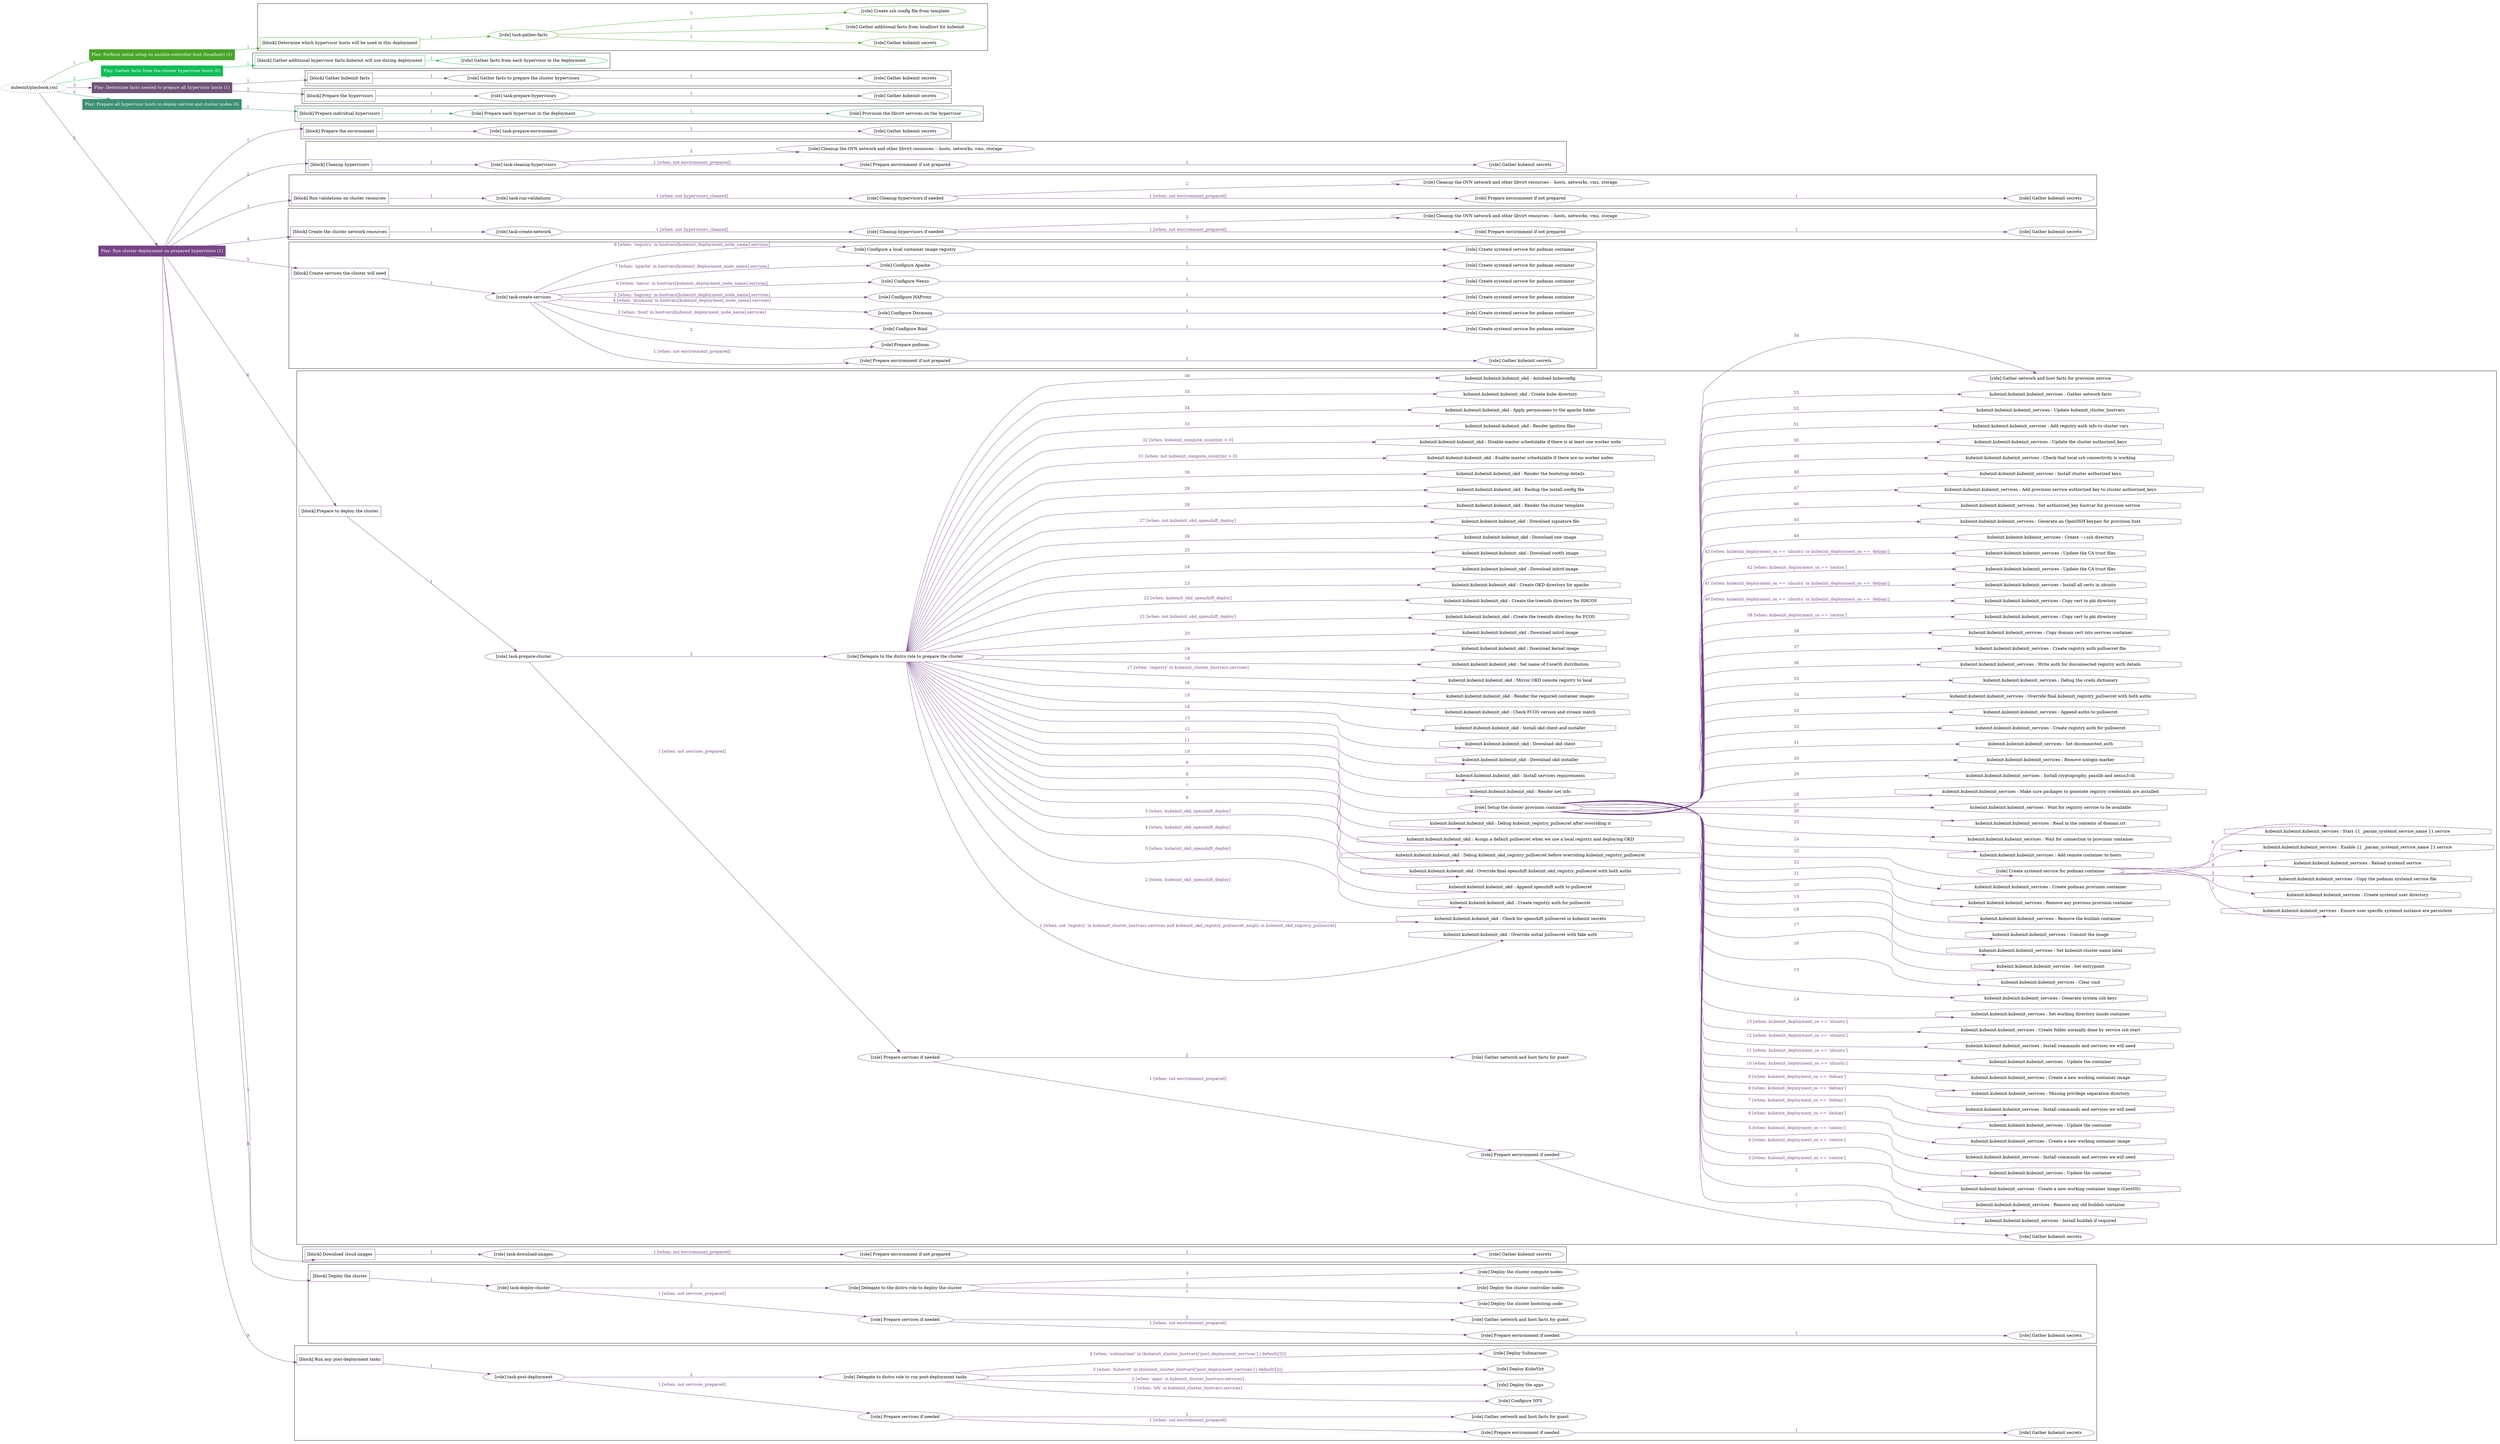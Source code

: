 digraph {
	graph [concentrate=true ordering=in rankdir=LR ratio=fill]
	edge [esep=5 sep=10]
	"kubeinit/playbook.yml" [URL="/home/runner/work/kubeinit/kubeinit/kubeinit/playbook.yml" id=playbook_a8419aa0 style=dotted]
	"kubeinit/playbook.yml" -> play_9dcbdb54 [label="1 " color="#47a527" fontcolor="#47a527" id=edge_0d875193 labeltooltip="1 " tooltip="1 "]
	subgraph "Play: Perform initial setup on ansible-controller host (localhost) (1)" {
		play_9dcbdb54 [label="Play: Perform initial setup on ansible-controller host (localhost) (1)" URL="/home/runner/work/kubeinit/kubeinit/kubeinit/playbook.yml" color="#47a527" fontcolor="#ffffff" id=play_9dcbdb54 shape=box style=filled tooltip=localhost]
		play_9dcbdb54 -> block_e71040df [label=1 color="#47a527" fontcolor="#47a527" id=edge_0f7fa276 labeltooltip=1 tooltip=1]
		subgraph cluster_block_e71040df {
			block_e71040df [label="[block] Determine which hypervisor hosts will be used in this deployment" URL="/home/runner/work/kubeinit/kubeinit/kubeinit/playbook.yml" color="#47a527" id=block_e71040df labeltooltip="Determine which hypervisor hosts will be used in this deployment" shape=box tooltip="Determine which hypervisor hosts will be used in this deployment"]
			block_e71040df -> role_7371dba2 [label="1 " color="#47a527" fontcolor="#47a527" id=edge_98de779c labeltooltip="1 " tooltip="1 "]
			subgraph "task-gather-facts" {
				role_7371dba2 [label="[role] task-gather-facts" URL="/home/runner/work/kubeinit/kubeinit/kubeinit/playbook.yml" color="#47a527" id=role_7371dba2 tooltip="task-gather-facts"]
				role_7371dba2 -> role_3887df73 [label="1 " color="#47a527" fontcolor="#47a527" id=edge_16bcba20 labeltooltip="1 " tooltip="1 "]
				subgraph "Gather kubeinit secrets" {
					role_3887df73 [label="[role] Gather kubeinit secrets" URL="/home/runner/.ansible/collections/ansible_collections/kubeinit/kubeinit/roles/kubeinit_prepare/tasks/build_hypervisors_group.yml" color="#47a527" id=role_3887df73 tooltip="Gather kubeinit secrets"]
				}
				role_7371dba2 -> role_04d6be23 [label="2 " color="#47a527" fontcolor="#47a527" id=edge_36932884 labeltooltip="2 " tooltip="2 "]
				subgraph "Gather additional facts from localhost for kubeinit" {
					role_04d6be23 [label="[role] Gather additional facts from localhost for kubeinit" URL="/home/runner/.ansible/collections/ansible_collections/kubeinit/kubeinit/roles/kubeinit_prepare/tasks/build_hypervisors_group.yml" color="#47a527" id=role_04d6be23 tooltip="Gather additional facts from localhost for kubeinit"]
				}
				role_7371dba2 -> role_7948c0b4 [label="3 " color="#47a527" fontcolor="#47a527" id=edge_5b449ffc labeltooltip="3 " tooltip="3 "]
				subgraph "Create ssh config file from template" {
					role_7948c0b4 [label="[role] Create ssh config file from template" URL="/home/runner/.ansible/collections/ansible_collections/kubeinit/kubeinit/roles/kubeinit_prepare/tasks/build_hypervisors_group.yml" color="#47a527" id=role_7948c0b4 tooltip="Create ssh config file from template"]
				}
			}
		}
	}
	"kubeinit/playbook.yml" -> play_96573854 [label="2 " color="#0ebe56" fontcolor="#0ebe56" id=edge_0637b7ae labeltooltip="2 " tooltip="2 "]
	subgraph "Play: Gather facts from the cluster hypervisor hosts (0)" {
		play_96573854 [label="Play: Gather facts from the cluster hypervisor hosts (0)" URL="/home/runner/work/kubeinit/kubeinit/kubeinit/playbook.yml" color="#0ebe56" fontcolor="#ffffff" id=play_96573854 shape=box style=filled tooltip="Play: Gather facts from the cluster hypervisor hosts (0)"]
		play_96573854 -> block_8b5344fc [label=1 color="#0ebe56" fontcolor="#0ebe56" id=edge_842aa5aa labeltooltip=1 tooltip=1]
		subgraph cluster_block_8b5344fc {
			block_8b5344fc [label="[block] Gather additional hypervisor facts kubeinit will use during deployment" URL="/home/runner/work/kubeinit/kubeinit/kubeinit/playbook.yml" color="#0ebe56" id=block_8b5344fc labeltooltip="Gather additional hypervisor facts kubeinit will use during deployment" shape=box tooltip="Gather additional hypervisor facts kubeinit will use during deployment"]
			block_8b5344fc -> role_56915f1c [label="1 " color="#0ebe56" fontcolor="#0ebe56" id=edge_92b1f05b labeltooltip="1 " tooltip="1 "]
			subgraph "Gather facts from each hypervisor in the deployment" {
				role_56915f1c [label="[role] Gather facts from each hypervisor in the deployment" URL="/home/runner/work/kubeinit/kubeinit/kubeinit/playbook.yml" color="#0ebe56" id=role_56915f1c tooltip="Gather facts from each hypervisor in the deployment"]
			}
		}
	}
	"kubeinit/playbook.yml" -> play_208eb19d [label="3 " color="#6f5577" fontcolor="#6f5577" id=edge_72843db6 labeltooltip="3 " tooltip="3 "]
	subgraph "Play: Determine facts needed to prepare all hypervisor hosts (1)" {
		play_208eb19d [label="Play: Determine facts needed to prepare all hypervisor hosts (1)" URL="/home/runner/work/kubeinit/kubeinit/kubeinit/playbook.yml" color="#6f5577" fontcolor="#ffffff" id=play_208eb19d shape=box style=filled tooltip=localhost]
		play_208eb19d -> block_a2fc4cf6 [label=1 color="#6f5577" fontcolor="#6f5577" id=edge_130b28bf labeltooltip=1 tooltip=1]
		subgraph cluster_block_a2fc4cf6 {
			block_a2fc4cf6 [label="[block] Gather kubeinit facts" URL="/home/runner/work/kubeinit/kubeinit/kubeinit/playbook.yml" color="#6f5577" id=block_a2fc4cf6 labeltooltip="Gather kubeinit facts" shape=box tooltip="Gather kubeinit facts"]
			block_a2fc4cf6 -> role_cc5f962e [label="1 " color="#6f5577" fontcolor="#6f5577" id=edge_0d9a6d22 labeltooltip="1 " tooltip="1 "]
			subgraph "Gather facts to prepare the cluster hypervisors" {
				role_cc5f962e [label="[role] Gather facts to prepare the cluster hypervisors" URL="/home/runner/work/kubeinit/kubeinit/kubeinit/playbook.yml" color="#6f5577" id=role_cc5f962e tooltip="Gather facts to prepare the cluster hypervisors"]
				role_cc5f962e -> role_49219a9d [label="1 " color="#6f5577" fontcolor="#6f5577" id=edge_726fee0f labeltooltip="1 " tooltip="1 "]
				subgraph "Gather kubeinit secrets" {
					role_49219a9d [label="[role] Gather kubeinit secrets" URL="/home/runner/.ansible/collections/ansible_collections/kubeinit/kubeinit/roles/kubeinit_prepare/tasks/gather_kubeinit_facts.yml" color="#6f5577" id=role_49219a9d tooltip="Gather kubeinit secrets"]
				}
			}
		}
		play_208eb19d -> block_e773f8dc [label=2 color="#6f5577" fontcolor="#6f5577" id=edge_6440f9b3 labeltooltip=2 tooltip=2]
		subgraph cluster_block_e773f8dc {
			block_e773f8dc [label="[block] Prepare the hypervisors" URL="/home/runner/work/kubeinit/kubeinit/kubeinit/playbook.yml" color="#6f5577" id=block_e773f8dc labeltooltip="Prepare the hypervisors" shape=box tooltip="Prepare the hypervisors"]
			block_e773f8dc -> role_5afc64fc [label="1 " color="#6f5577" fontcolor="#6f5577" id=edge_f4b0ab2e labeltooltip="1 " tooltip="1 "]
			subgraph "task-prepare-hypervisors" {
				role_5afc64fc [label="[role] task-prepare-hypervisors" URL="/home/runner/work/kubeinit/kubeinit/kubeinit/playbook.yml" color="#6f5577" id=role_5afc64fc tooltip="task-prepare-hypervisors"]
				role_5afc64fc -> role_eb60f8cd [label="1 " color="#6f5577" fontcolor="#6f5577" id=edge_f5051c2b labeltooltip="1 " tooltip="1 "]
				subgraph "Gather kubeinit secrets" {
					role_eb60f8cd [label="[role] Gather kubeinit secrets" URL="/home/runner/.ansible/collections/ansible_collections/kubeinit/kubeinit/roles/kubeinit_prepare/tasks/gather_kubeinit_facts.yml" color="#6f5577" id=role_eb60f8cd tooltip="Gather kubeinit secrets"]
				}
			}
		}
	}
	"kubeinit/playbook.yml" -> play_0648735f [label="4 " color="#3c9071" fontcolor="#3c9071" id=edge_7d554c69 labeltooltip="4 " tooltip="4 "]
	subgraph "Play: Prepare all hypervisor hosts to deploy service and cluster nodes (0)" {
		play_0648735f [label="Play: Prepare all hypervisor hosts to deploy service and cluster nodes (0)" URL="/home/runner/work/kubeinit/kubeinit/kubeinit/playbook.yml" color="#3c9071" fontcolor="#ffffff" id=play_0648735f shape=box style=filled tooltip="Play: Prepare all hypervisor hosts to deploy service and cluster nodes (0)"]
		play_0648735f -> block_9e6ed02b [label=1 color="#3c9071" fontcolor="#3c9071" id=edge_68c08ac2 labeltooltip=1 tooltip=1]
		subgraph cluster_block_9e6ed02b {
			block_9e6ed02b [label="[block] Prepare individual hypervisors" URL="/home/runner/work/kubeinit/kubeinit/kubeinit/playbook.yml" color="#3c9071" id=block_9e6ed02b labeltooltip="Prepare individual hypervisors" shape=box tooltip="Prepare individual hypervisors"]
			block_9e6ed02b -> role_51fa2232 [label="1 " color="#3c9071" fontcolor="#3c9071" id=edge_472ac803 labeltooltip="1 " tooltip="1 "]
			subgraph "Prepare each hypervisor in the deployment" {
				role_51fa2232 [label="[role] Prepare each hypervisor in the deployment" URL="/home/runner/work/kubeinit/kubeinit/kubeinit/playbook.yml" color="#3c9071" id=role_51fa2232 tooltip="Prepare each hypervisor in the deployment"]
				role_51fa2232 -> role_0c5b9f4f [label="1 " color="#3c9071" fontcolor="#3c9071" id=edge_3c559ba5 labeltooltip="1 " tooltip="1 "]
				subgraph "Provision the libvirt services on the hypervisor" {
					role_0c5b9f4f [label="[role] Provision the libvirt services on the hypervisor" URL="/home/runner/.ansible/collections/ansible_collections/kubeinit/kubeinit/roles/kubeinit_prepare/tasks/prepare_hypervisor.yml" color="#3c9071" id=role_0c5b9f4f tooltip="Provision the libvirt services on the hypervisor"]
				}
			}
		}
	}
	"kubeinit/playbook.yml" -> play_e461e858 [label="5 " color="#764587" fontcolor="#764587" id=edge_121deeea labeltooltip="5 " tooltip="5 "]
	subgraph "Play: Run cluster deployment on prepared hypervisors (1)" {
		play_e461e858 [label="Play: Run cluster deployment on prepared hypervisors (1)" URL="/home/runner/work/kubeinit/kubeinit/kubeinit/playbook.yml" color="#764587" fontcolor="#ffffff" id=play_e461e858 shape=box style=filled tooltip=localhost]
		play_e461e858 -> block_96686b9e [label=1 color="#764587" fontcolor="#764587" id=edge_ecd33d6c labeltooltip=1 tooltip=1]
		subgraph cluster_block_96686b9e {
			block_96686b9e [label="[block] Prepare the environment" URL="/home/runner/work/kubeinit/kubeinit/kubeinit/playbook.yml" color="#764587" id=block_96686b9e labeltooltip="Prepare the environment" shape=box tooltip="Prepare the environment"]
			block_96686b9e -> role_484c8185 [label="1 " color="#764587" fontcolor="#764587" id=edge_5c254d16 labeltooltip="1 " tooltip="1 "]
			subgraph "task-prepare-environment" {
				role_484c8185 [label="[role] task-prepare-environment" URL="/home/runner/work/kubeinit/kubeinit/kubeinit/playbook.yml" color="#764587" id=role_484c8185 tooltip="task-prepare-environment"]
				role_484c8185 -> role_75d8a9ed [label="1 " color="#764587" fontcolor="#764587" id=edge_2b336dcb labeltooltip="1 " tooltip="1 "]
				subgraph "Gather kubeinit secrets" {
					role_75d8a9ed [label="[role] Gather kubeinit secrets" URL="/home/runner/.ansible/collections/ansible_collections/kubeinit/kubeinit/roles/kubeinit_prepare/tasks/gather_kubeinit_facts.yml" color="#764587" id=role_75d8a9ed tooltip="Gather kubeinit secrets"]
				}
			}
		}
		play_e461e858 -> block_c048d317 [label=2 color="#764587" fontcolor="#764587" id=edge_04a06048 labeltooltip=2 tooltip=2]
		subgraph cluster_block_c048d317 {
			block_c048d317 [label="[block] Cleanup hypervisors" URL="/home/runner/work/kubeinit/kubeinit/kubeinit/playbook.yml" color="#764587" id=block_c048d317 labeltooltip="Cleanup hypervisors" shape=box tooltip="Cleanup hypervisors"]
			block_c048d317 -> role_a757208f [label="1 " color="#764587" fontcolor="#764587" id=edge_f6b39784 labeltooltip="1 " tooltip="1 "]
			subgraph "task-cleanup-hypervisors" {
				role_a757208f [label="[role] task-cleanup-hypervisors" URL="/home/runner/work/kubeinit/kubeinit/kubeinit/playbook.yml" color="#764587" id=role_a757208f tooltip="task-cleanup-hypervisors"]
				role_a757208f -> role_1dc146e7 [label="1 [when: not environment_prepared]" color="#764587" fontcolor="#764587" id=edge_1adbf606 labeltooltip="1 [when: not environment_prepared]" tooltip="1 [when: not environment_prepared]"]
				subgraph "Prepare environment if not prepared" {
					role_1dc146e7 [label="[role] Prepare environment if not prepared" URL="/home/runner/.ansible/collections/ansible_collections/kubeinit/kubeinit/roles/kubeinit_prepare/tasks/cleanup_hypervisors.yml" color="#764587" id=role_1dc146e7 tooltip="Prepare environment if not prepared"]
					role_1dc146e7 -> role_1935c285 [label="1 " color="#764587" fontcolor="#764587" id=edge_89e10ddd labeltooltip="1 " tooltip="1 "]
					subgraph "Gather kubeinit secrets" {
						role_1935c285 [label="[role] Gather kubeinit secrets" URL="/home/runner/.ansible/collections/ansible_collections/kubeinit/kubeinit/roles/kubeinit_prepare/tasks/gather_kubeinit_facts.yml" color="#764587" id=role_1935c285 tooltip="Gather kubeinit secrets"]
					}
				}
				role_a757208f -> role_c5c54525 [label="2 " color="#764587" fontcolor="#764587" id=edge_5d8c9072 labeltooltip="2 " tooltip="2 "]
				subgraph "Cleanup the OVN network and other libvirt resources -- hosts, networks, vms, storage" {
					role_c5c54525 [label="[role] Cleanup the OVN network and other libvirt resources -- hosts, networks, vms, storage" URL="/home/runner/.ansible/collections/ansible_collections/kubeinit/kubeinit/roles/kubeinit_prepare/tasks/cleanup_hypervisors.yml" color="#764587" id=role_c5c54525 tooltip="Cleanup the OVN network and other libvirt resources -- hosts, networks, vms, storage"]
				}
			}
		}
		play_e461e858 -> block_fc1d8b54 [label=3 color="#764587" fontcolor="#764587" id=edge_d1a869fd labeltooltip=3 tooltip=3]
		subgraph cluster_block_fc1d8b54 {
			block_fc1d8b54 [label="[block] Run validations on cluster resources" URL="/home/runner/work/kubeinit/kubeinit/kubeinit/playbook.yml" color="#764587" id=block_fc1d8b54 labeltooltip="Run validations on cluster resources" shape=box tooltip="Run validations on cluster resources"]
			block_fc1d8b54 -> role_746c8e40 [label="1 " color="#764587" fontcolor="#764587" id=edge_c5623cf8 labeltooltip="1 " tooltip="1 "]
			subgraph "task-run-validations" {
				role_746c8e40 [label="[role] task-run-validations" URL="/home/runner/work/kubeinit/kubeinit/kubeinit/playbook.yml" color="#764587" id=role_746c8e40 tooltip="task-run-validations"]
				role_746c8e40 -> role_48c0d27a [label="1 [when: not hypervisors_cleaned]" color="#764587" fontcolor="#764587" id=edge_940513f7 labeltooltip="1 [when: not hypervisors_cleaned]" tooltip="1 [when: not hypervisors_cleaned]"]
				subgraph "Cleanup hypervisors if needed" {
					role_48c0d27a [label="[role] Cleanup hypervisors if needed" URL="/home/runner/.ansible/collections/ansible_collections/kubeinit/kubeinit/roles/kubeinit_validations/tasks/main.yml" color="#764587" id=role_48c0d27a tooltip="Cleanup hypervisors if needed"]
					role_48c0d27a -> role_5d59dcc0 [label="1 [when: not environment_prepared]" color="#764587" fontcolor="#764587" id=edge_364610ba labeltooltip="1 [when: not environment_prepared]" tooltip="1 [when: not environment_prepared]"]
					subgraph "Prepare environment if not prepared" {
						role_5d59dcc0 [label="[role] Prepare environment if not prepared" URL="/home/runner/.ansible/collections/ansible_collections/kubeinit/kubeinit/roles/kubeinit_prepare/tasks/cleanup_hypervisors.yml" color="#764587" id=role_5d59dcc0 tooltip="Prepare environment if not prepared"]
						role_5d59dcc0 -> role_9828dc3c [label="1 " color="#764587" fontcolor="#764587" id=edge_aa03f75e labeltooltip="1 " tooltip="1 "]
						subgraph "Gather kubeinit secrets" {
							role_9828dc3c [label="[role] Gather kubeinit secrets" URL="/home/runner/.ansible/collections/ansible_collections/kubeinit/kubeinit/roles/kubeinit_prepare/tasks/gather_kubeinit_facts.yml" color="#764587" id=role_9828dc3c tooltip="Gather kubeinit secrets"]
						}
					}
					role_48c0d27a -> role_82fe909f [label="2 " color="#764587" fontcolor="#764587" id=edge_f5983509 labeltooltip="2 " tooltip="2 "]
					subgraph "Cleanup the OVN network and other libvirt resources -- hosts, networks, vms, storage" {
						role_82fe909f [label="[role] Cleanup the OVN network and other libvirt resources -- hosts, networks, vms, storage" URL="/home/runner/.ansible/collections/ansible_collections/kubeinit/kubeinit/roles/kubeinit_prepare/tasks/cleanup_hypervisors.yml" color="#764587" id=role_82fe909f tooltip="Cleanup the OVN network and other libvirt resources -- hosts, networks, vms, storage"]
					}
				}
			}
		}
		play_e461e858 -> block_52a7994d [label=4 color="#764587" fontcolor="#764587" id=edge_64b44a11 labeltooltip=4 tooltip=4]
		subgraph cluster_block_52a7994d {
			block_52a7994d [label="[block] Create the cluster network resources" URL="/home/runner/work/kubeinit/kubeinit/kubeinit/playbook.yml" color="#764587" id=block_52a7994d labeltooltip="Create the cluster network resources" shape=box tooltip="Create the cluster network resources"]
			block_52a7994d -> role_d572f08e [label="1 " color="#764587" fontcolor="#764587" id=edge_01675a12 labeltooltip="1 " tooltip="1 "]
			subgraph "task-create-network" {
				role_d572f08e [label="[role] task-create-network" URL="/home/runner/work/kubeinit/kubeinit/kubeinit/playbook.yml" color="#764587" id=role_d572f08e tooltip="task-create-network"]
				role_d572f08e -> role_012bb001 [label="1 [when: not hypervisors_cleaned]" color="#764587" fontcolor="#764587" id=edge_7d7dc737 labeltooltip="1 [when: not hypervisors_cleaned]" tooltip="1 [when: not hypervisors_cleaned]"]
				subgraph "Cleanup hypervisors if needed" {
					role_012bb001 [label="[role] Cleanup hypervisors if needed" URL="/home/runner/.ansible/collections/ansible_collections/kubeinit/kubeinit/roles/kubeinit_libvirt/tasks/create_network.yml" color="#764587" id=role_012bb001 tooltip="Cleanup hypervisors if needed"]
					role_012bb001 -> role_37606c31 [label="1 [when: not environment_prepared]" color="#764587" fontcolor="#764587" id=edge_8fa009fb labeltooltip="1 [when: not environment_prepared]" tooltip="1 [when: not environment_prepared]"]
					subgraph "Prepare environment if not prepared" {
						role_37606c31 [label="[role] Prepare environment if not prepared" URL="/home/runner/.ansible/collections/ansible_collections/kubeinit/kubeinit/roles/kubeinit_prepare/tasks/cleanup_hypervisors.yml" color="#764587" id=role_37606c31 tooltip="Prepare environment if not prepared"]
						role_37606c31 -> role_1d459193 [label="1 " color="#764587" fontcolor="#764587" id=edge_13830bcb labeltooltip="1 " tooltip="1 "]
						subgraph "Gather kubeinit secrets" {
							role_1d459193 [label="[role] Gather kubeinit secrets" URL="/home/runner/.ansible/collections/ansible_collections/kubeinit/kubeinit/roles/kubeinit_prepare/tasks/gather_kubeinit_facts.yml" color="#764587" id=role_1d459193 tooltip="Gather kubeinit secrets"]
						}
					}
					role_012bb001 -> role_15a4760a [label="2 " color="#764587" fontcolor="#764587" id=edge_ef9c5070 labeltooltip="2 " tooltip="2 "]
					subgraph "Cleanup the OVN network and other libvirt resources -- hosts, networks, vms, storage" {
						role_15a4760a [label="[role] Cleanup the OVN network and other libvirt resources -- hosts, networks, vms, storage" URL="/home/runner/.ansible/collections/ansible_collections/kubeinit/kubeinit/roles/kubeinit_prepare/tasks/cleanup_hypervisors.yml" color="#764587" id=role_15a4760a tooltip="Cleanup the OVN network and other libvirt resources -- hosts, networks, vms, storage"]
					}
				}
			}
		}
		play_e461e858 -> block_6ad6abe5 [label=5 color="#764587" fontcolor="#764587" id=edge_10c8f656 labeltooltip=5 tooltip=5]
		subgraph cluster_block_6ad6abe5 {
			block_6ad6abe5 [label="[block] Create services the cluster will need" URL="/home/runner/work/kubeinit/kubeinit/kubeinit/playbook.yml" color="#764587" id=block_6ad6abe5 labeltooltip="Create services the cluster will need" shape=box tooltip="Create services the cluster will need"]
			block_6ad6abe5 -> role_0d2652d6 [label="1 " color="#764587" fontcolor="#764587" id=edge_e13d4b7b labeltooltip="1 " tooltip="1 "]
			subgraph "task-create-services" {
				role_0d2652d6 [label="[role] task-create-services" URL="/home/runner/work/kubeinit/kubeinit/kubeinit/playbook.yml" color="#764587" id=role_0d2652d6 tooltip="task-create-services"]
				role_0d2652d6 -> role_1eae1b36 [label="1 [when: not environment_prepared]" color="#764587" fontcolor="#764587" id=edge_37a293b1 labeltooltip="1 [when: not environment_prepared]" tooltip="1 [when: not environment_prepared]"]
				subgraph "Prepare environment if not prepared" {
					role_1eae1b36 [label="[role] Prepare environment if not prepared" URL="/home/runner/.ansible/collections/ansible_collections/kubeinit/kubeinit/roles/kubeinit_services/tasks/main.yml" color="#764587" id=role_1eae1b36 tooltip="Prepare environment if not prepared"]
					role_1eae1b36 -> role_baa2e010 [label="1 " color="#764587" fontcolor="#764587" id=edge_5ba6cf1e labeltooltip="1 " tooltip="1 "]
					subgraph "Gather kubeinit secrets" {
						role_baa2e010 [label="[role] Gather kubeinit secrets" URL="/home/runner/.ansible/collections/ansible_collections/kubeinit/kubeinit/roles/kubeinit_prepare/tasks/gather_kubeinit_facts.yml" color="#764587" id=role_baa2e010 tooltip="Gather kubeinit secrets"]
					}
				}
				role_0d2652d6 -> role_943216ec [label="2 " color="#764587" fontcolor="#764587" id=edge_e4aa9992 labeltooltip="2 " tooltip="2 "]
				subgraph "Prepare podman" {
					role_943216ec [label="[role] Prepare podman" URL="/home/runner/.ansible/collections/ansible_collections/kubeinit/kubeinit/roles/kubeinit_services/tasks/00_create_service_pod.yml" color="#764587" id=role_943216ec tooltip="Prepare podman"]
				}
				role_0d2652d6 -> role_6948e461 [label="3 [when: 'bind' in hostvars[kubeinit_deployment_node_name].services]" color="#764587" fontcolor="#764587" id=edge_96fad0f5 labeltooltip="3 [when: 'bind' in hostvars[kubeinit_deployment_node_name].services]" tooltip="3 [when: 'bind' in hostvars[kubeinit_deployment_node_name].services]"]
				subgraph "Configure Bind" {
					role_6948e461 [label="[role] Configure Bind" URL="/home/runner/.ansible/collections/ansible_collections/kubeinit/kubeinit/roles/kubeinit_services/tasks/start_services_containers.yml" color="#764587" id=role_6948e461 tooltip="Configure Bind"]
					role_6948e461 -> role_dc18acf8 [label="1 " color="#764587" fontcolor="#764587" id=edge_95347762 labeltooltip="1 " tooltip="1 "]
					subgraph "Create systemd service for podman container" {
						role_dc18acf8 [label="[role] Create systemd service for podman container" URL="/home/runner/.ansible/collections/ansible_collections/kubeinit/kubeinit/roles/kubeinit_bind/tasks/main.yml" color="#764587" id=role_dc18acf8 tooltip="Create systemd service for podman container"]
					}
				}
				role_0d2652d6 -> role_b0df0b1e [label="4 [when: 'dnsmasq' in hostvars[kubeinit_deployment_node_name].services]" color="#764587" fontcolor="#764587" id=edge_853f0bd8 labeltooltip="4 [when: 'dnsmasq' in hostvars[kubeinit_deployment_node_name].services]" tooltip="4 [when: 'dnsmasq' in hostvars[kubeinit_deployment_node_name].services]"]
				subgraph "Configure Dnsmasq" {
					role_b0df0b1e [label="[role] Configure Dnsmasq" URL="/home/runner/.ansible/collections/ansible_collections/kubeinit/kubeinit/roles/kubeinit_services/tasks/start_services_containers.yml" color="#764587" id=role_b0df0b1e tooltip="Configure Dnsmasq"]
					role_b0df0b1e -> role_cf8844bc [label="1 " color="#764587" fontcolor="#764587" id=edge_de476de1 labeltooltip="1 " tooltip="1 "]
					subgraph "Create systemd service for podman container" {
						role_cf8844bc [label="[role] Create systemd service for podman container" URL="/home/runner/.ansible/collections/ansible_collections/kubeinit/kubeinit/roles/kubeinit_dnsmasq/tasks/main.yml" color="#764587" id=role_cf8844bc tooltip="Create systemd service for podman container"]
					}
				}
				role_0d2652d6 -> role_38a74ecc [label="5 [when: 'haproxy' in hostvars[kubeinit_deployment_node_name].services]" color="#764587" fontcolor="#764587" id=edge_3bed8f93 labeltooltip="5 [when: 'haproxy' in hostvars[kubeinit_deployment_node_name].services]" tooltip="5 [when: 'haproxy' in hostvars[kubeinit_deployment_node_name].services]"]
				subgraph "Configure HAProxy" {
					role_38a74ecc [label="[role] Configure HAProxy" URL="/home/runner/.ansible/collections/ansible_collections/kubeinit/kubeinit/roles/kubeinit_services/tasks/start_services_containers.yml" color="#764587" id=role_38a74ecc tooltip="Configure HAProxy"]
					role_38a74ecc -> role_6069dda4 [label="1 " color="#764587" fontcolor="#764587" id=edge_74a2ce49 labeltooltip="1 " tooltip="1 "]
					subgraph "Create systemd service for podman container" {
						role_6069dda4 [label="[role] Create systemd service for podman container" URL="/home/runner/.ansible/collections/ansible_collections/kubeinit/kubeinit/roles/kubeinit_haproxy/tasks/main.yml" color="#764587" id=role_6069dda4 tooltip="Create systemd service for podman container"]
					}
				}
				role_0d2652d6 -> role_6eca54e4 [label="6 [when: 'nexus' in hostvars[kubeinit_deployment_node_name].services]" color="#764587" fontcolor="#764587" id=edge_a06e4e7c labeltooltip="6 [when: 'nexus' in hostvars[kubeinit_deployment_node_name].services]" tooltip="6 [when: 'nexus' in hostvars[kubeinit_deployment_node_name].services]"]
				subgraph "Configure Nexus" {
					role_6eca54e4 [label="[role] Configure Nexus" URL="/home/runner/.ansible/collections/ansible_collections/kubeinit/kubeinit/roles/kubeinit_services/tasks/start_services_containers.yml" color="#764587" id=role_6eca54e4 tooltip="Configure Nexus"]
					role_6eca54e4 -> role_e71c3afc [label="1 " color="#764587" fontcolor="#764587" id=edge_519b79c0 labeltooltip="1 " tooltip="1 "]
					subgraph "Create systemd service for podman container" {
						role_e71c3afc [label="[role] Create systemd service for podman container" URL="/home/runner/.ansible/collections/ansible_collections/kubeinit/kubeinit/roles/kubeinit_nexus/tasks/main.yml" color="#764587" id=role_e71c3afc tooltip="Create systemd service for podman container"]
					}
				}
				role_0d2652d6 -> role_9cebf8c1 [label="7 [when: 'apache' in hostvars[kubeinit_deployment_node_name].services]" color="#764587" fontcolor="#764587" id=edge_b3f2fcf5 labeltooltip="7 [when: 'apache' in hostvars[kubeinit_deployment_node_name].services]" tooltip="7 [when: 'apache' in hostvars[kubeinit_deployment_node_name].services]"]
				subgraph "Configure Apache" {
					role_9cebf8c1 [label="[role] Configure Apache" URL="/home/runner/.ansible/collections/ansible_collections/kubeinit/kubeinit/roles/kubeinit_services/tasks/start_services_containers.yml" color="#764587" id=role_9cebf8c1 tooltip="Configure Apache"]
					role_9cebf8c1 -> role_04af801f [label="1 " color="#764587" fontcolor="#764587" id=edge_730925f9 labeltooltip="1 " tooltip="1 "]
					subgraph "Create systemd service for podman container" {
						role_04af801f [label="[role] Create systemd service for podman container" URL="/home/runner/.ansible/collections/ansible_collections/kubeinit/kubeinit/roles/kubeinit_apache/tasks/main.yml" color="#764587" id=role_04af801f tooltip="Create systemd service for podman container"]
					}
				}
				role_0d2652d6 -> role_b2d78d8a [label="8 [when: 'registry' in hostvars[kubeinit_deployment_node_name].services]" color="#764587" fontcolor="#764587" id=edge_c860fc08 labeltooltip="8 [when: 'registry' in hostvars[kubeinit_deployment_node_name].services]" tooltip="8 [when: 'registry' in hostvars[kubeinit_deployment_node_name].services]"]
				subgraph "Configure a local container image registry" {
					role_b2d78d8a [label="[role] Configure a local container image registry" URL="/home/runner/.ansible/collections/ansible_collections/kubeinit/kubeinit/roles/kubeinit_services/tasks/start_services_containers.yml" color="#764587" id=role_b2d78d8a tooltip="Configure a local container image registry"]
					role_b2d78d8a -> role_ddf63177 [label="1 " color="#764587" fontcolor="#764587" id=edge_fcec48ad labeltooltip="1 " tooltip="1 "]
					subgraph "Create systemd service for podman container" {
						role_ddf63177 [label="[role] Create systemd service for podman container" URL="/home/runner/.ansible/collections/ansible_collections/kubeinit/kubeinit/roles/kubeinit_registry/tasks/main.yml" color="#764587" id=role_ddf63177 tooltip="Create systemd service for podman container"]
					}
				}
			}
		}
		play_e461e858 -> block_0e83066f [label=6 color="#764587" fontcolor="#764587" id=edge_7881113c labeltooltip=6 tooltip=6]
		subgraph cluster_block_0e83066f {
			block_0e83066f [label="[block] Prepare to deploy the cluster" URL="/home/runner/work/kubeinit/kubeinit/kubeinit/playbook.yml" color="#764587" id=block_0e83066f labeltooltip="Prepare to deploy the cluster" shape=box tooltip="Prepare to deploy the cluster"]
			block_0e83066f -> role_5c6fe734 [label="1 " color="#764587" fontcolor="#764587" id=edge_813a0a6e labeltooltip="1 " tooltip="1 "]
			subgraph "task-prepare-cluster" {
				role_5c6fe734 [label="[role] task-prepare-cluster" URL="/home/runner/work/kubeinit/kubeinit/kubeinit/playbook.yml" color="#764587" id=role_5c6fe734 tooltip="task-prepare-cluster"]
				role_5c6fe734 -> role_c6b2e839 [label="1 [when: not services_prepared]" color="#764587" fontcolor="#764587" id=edge_7791295f labeltooltip="1 [when: not services_prepared]" tooltip="1 [when: not services_prepared]"]
				subgraph "Prepare services if needed" {
					role_c6b2e839 [label="[role] Prepare services if needed" URL="/home/runner/.ansible/collections/ansible_collections/kubeinit/kubeinit/roles/kubeinit_prepare/tasks/prepare_cluster.yml" color="#764587" id=role_c6b2e839 tooltip="Prepare services if needed"]
					role_c6b2e839 -> role_2282882d [label="1 [when: not environment_prepared]" color="#764587" fontcolor="#764587" id=edge_38598e7e labeltooltip="1 [when: not environment_prepared]" tooltip="1 [when: not environment_prepared]"]
					subgraph "Prepare environment if needed" {
						role_2282882d [label="[role] Prepare environment if needed" URL="/home/runner/.ansible/collections/ansible_collections/kubeinit/kubeinit/roles/kubeinit_services/tasks/prepare_services.yml" color="#764587" id=role_2282882d tooltip="Prepare environment if needed"]
						role_2282882d -> role_f0e3c6a3 [label="1 " color="#764587" fontcolor="#764587" id=edge_c261393f labeltooltip="1 " tooltip="1 "]
						subgraph "Gather kubeinit secrets" {
							role_f0e3c6a3 [label="[role] Gather kubeinit secrets" URL="/home/runner/.ansible/collections/ansible_collections/kubeinit/kubeinit/roles/kubeinit_prepare/tasks/gather_kubeinit_facts.yml" color="#764587" id=role_f0e3c6a3 tooltip="Gather kubeinit secrets"]
						}
					}
					role_c6b2e839 -> role_c715d09c [label="2 " color="#764587" fontcolor="#764587" id=edge_28d13025 labeltooltip="2 " tooltip="2 "]
					subgraph "Gather network and host facts for guest" {
						role_c715d09c [label="[role] Gather network and host facts for guest" URL="/home/runner/.ansible/collections/ansible_collections/kubeinit/kubeinit/roles/kubeinit_services/tasks/prepare_services.yml" color="#764587" id=role_c715d09c tooltip="Gather network and host facts for guest"]
					}
				}
				role_5c6fe734 -> role_f541c24c [label="2 " color="#764587" fontcolor="#764587" id=edge_9ef633b4 labeltooltip="2 " tooltip="2 "]
				subgraph "Delegate to the distro role to prepare the cluster" {
					role_f541c24c [label="[role] Delegate to the distro role to prepare the cluster" URL="/home/runner/.ansible/collections/ansible_collections/kubeinit/kubeinit/roles/kubeinit_prepare/tasks/prepare_cluster.yml" color="#764587" id=role_f541c24c tooltip="Delegate to the distro role to prepare the cluster"]
					task_ad7f33a4 [label="kubeinit.kubeinit.kubeinit_okd : Override initial pullsecret with fake auth" URL="/home/runner/.ansible/collections/ansible_collections/kubeinit/kubeinit/roles/kubeinit_okd/tasks/prepare_cluster.yml" color="#764587" id=task_ad7f33a4 shape=octagon tooltip="kubeinit.kubeinit.kubeinit_okd : Override initial pullsecret with fake auth"]
					role_f541c24c -> task_ad7f33a4 [label="1 [when: not 'registry' in kubeinit_cluster_hostvars.services and kubeinit_okd_registry_pullsecret_empty in kubeinit_okd_registry_pullsecret]" color="#764587" fontcolor="#764587" id=edge_49a84b19 labeltooltip="1 [when: not 'registry' in kubeinit_cluster_hostvars.services and kubeinit_okd_registry_pullsecret_empty in kubeinit_okd_registry_pullsecret]" tooltip="1 [when: not 'registry' in kubeinit_cluster_hostvars.services and kubeinit_okd_registry_pullsecret_empty in kubeinit_okd_registry_pullsecret]"]
					task_435d60ef [label="kubeinit.kubeinit.kubeinit_okd : Check for openshift pullsecret in kubeinit secrets" URL="/home/runner/.ansible/collections/ansible_collections/kubeinit/kubeinit/roles/kubeinit_okd/tasks/prepare_cluster.yml" color="#764587" id=task_435d60ef shape=octagon tooltip="kubeinit.kubeinit.kubeinit_okd : Check for openshift pullsecret in kubeinit secrets"]
					role_f541c24c -> task_435d60ef [label="2 [when: kubeinit_okd_openshift_deploy]" color="#764587" fontcolor="#764587" id=edge_e4855969 labeltooltip="2 [when: kubeinit_okd_openshift_deploy]" tooltip="2 [when: kubeinit_okd_openshift_deploy]"]
					task_8147513f [label="kubeinit.kubeinit.kubeinit_okd : Create registry auth for pullsecret" URL="/home/runner/.ansible/collections/ansible_collections/kubeinit/kubeinit/roles/kubeinit_okd/tasks/prepare_cluster.yml" color="#764587" id=task_8147513f shape=octagon tooltip="kubeinit.kubeinit.kubeinit_okd : Create registry auth for pullsecret"]
					role_f541c24c -> task_8147513f [label="3 [when: kubeinit_okd_openshift_deploy]" color="#764587" fontcolor="#764587" id=edge_e88434f9 labeltooltip="3 [when: kubeinit_okd_openshift_deploy]" tooltip="3 [when: kubeinit_okd_openshift_deploy]"]
					task_b103ab5f [label="kubeinit.kubeinit.kubeinit_okd : Append openshift auth to pullsecret" URL="/home/runner/.ansible/collections/ansible_collections/kubeinit/kubeinit/roles/kubeinit_okd/tasks/prepare_cluster.yml" color="#764587" id=task_b103ab5f shape=octagon tooltip="kubeinit.kubeinit.kubeinit_okd : Append openshift auth to pullsecret"]
					role_f541c24c -> task_b103ab5f [label="4 [when: kubeinit_okd_openshift_deploy]" color="#764587" fontcolor="#764587" id=edge_5e61972f labeltooltip="4 [when: kubeinit_okd_openshift_deploy]" tooltip="4 [when: kubeinit_okd_openshift_deploy]"]
					task_bcc41006 [label="kubeinit.kubeinit.kubeinit_okd : Override final openshift kubeinit_okd_registry_pullsecret with both auths" URL="/home/runner/.ansible/collections/ansible_collections/kubeinit/kubeinit/roles/kubeinit_okd/tasks/prepare_cluster.yml" color="#764587" id=task_bcc41006 shape=octagon tooltip="kubeinit.kubeinit.kubeinit_okd : Override final openshift kubeinit_okd_registry_pullsecret with both auths"]
					role_f541c24c -> task_bcc41006 [label="5 [when: kubeinit_okd_openshift_deploy]" color="#764587" fontcolor="#764587" id=edge_ed18e07d labeltooltip="5 [when: kubeinit_okd_openshift_deploy]" tooltip="5 [when: kubeinit_okd_openshift_deploy]"]
					task_8a5d7425 [label="kubeinit.kubeinit.kubeinit_okd : Debug kubeinit_okd_registry_pullsecret before overriding kubeinit_registry_pullsecret" URL="/home/runner/.ansible/collections/ansible_collections/kubeinit/kubeinit/roles/kubeinit_okd/tasks/prepare_cluster.yml" color="#764587" id=task_8a5d7425 shape=octagon tooltip="kubeinit.kubeinit.kubeinit_okd : Debug kubeinit_okd_registry_pullsecret before overriding kubeinit_registry_pullsecret"]
					role_f541c24c -> task_8a5d7425 [label="6 " color="#764587" fontcolor="#764587" id=edge_6397341b labeltooltip="6 " tooltip="6 "]
					task_cbcde5ef [label="kubeinit.kubeinit.kubeinit_okd : Assign a default pullsecret when we use a local registry and deploying OKD" URL="/home/runner/.ansible/collections/ansible_collections/kubeinit/kubeinit/roles/kubeinit_okd/tasks/prepare_cluster.yml" color="#764587" id=task_cbcde5ef shape=octagon tooltip="kubeinit.kubeinit.kubeinit_okd : Assign a default pullsecret when we use a local registry and deploying OKD"]
					role_f541c24c -> task_cbcde5ef [label="7 " color="#764587" fontcolor="#764587" id=edge_3b3b77b6 labeltooltip="7 " tooltip="7 "]
					task_96db5f36 [label="kubeinit.kubeinit.kubeinit_okd : Debug kubeinit_registry_pullsecret after overriding it" URL="/home/runner/.ansible/collections/ansible_collections/kubeinit/kubeinit/roles/kubeinit_okd/tasks/prepare_cluster.yml" color="#764587" id=task_96db5f36 shape=octagon tooltip="kubeinit.kubeinit.kubeinit_okd : Debug kubeinit_registry_pullsecret after overriding it"]
					role_f541c24c -> task_96db5f36 [label="8 " color="#764587" fontcolor="#764587" id=edge_df541d78 labeltooltip="8 " tooltip="8 "]
					role_f541c24c -> role_30bec180 [label="9 " color="#764587" fontcolor="#764587" id=edge_2aba2739 labeltooltip="9 " tooltip="9 "]
					subgraph "Setup the cluster provision container" {
						role_30bec180 [label="[role] Setup the cluster provision container" URL="/home/runner/.ansible/collections/ansible_collections/kubeinit/kubeinit/roles/kubeinit_okd/tasks/prepare_cluster.yml" color="#764587" id=role_30bec180 tooltip="Setup the cluster provision container"]
						task_6f97e8af [label="kubeinit.kubeinit.kubeinit_services : Install buildah if required" URL="/home/runner/.ansible/collections/ansible_collections/kubeinit/kubeinit/roles/kubeinit_services/tasks/create_provision_container.yml" color="#764587" id=task_6f97e8af shape=octagon tooltip="kubeinit.kubeinit.kubeinit_services : Install buildah if required"]
						role_30bec180 -> task_6f97e8af [label="1 " color="#764587" fontcolor="#764587" id=edge_17f991ed labeltooltip="1 " tooltip="1 "]
						task_27923be9 [label="kubeinit.kubeinit.kubeinit_services : Remove any old buildah container" URL="/home/runner/.ansible/collections/ansible_collections/kubeinit/kubeinit/roles/kubeinit_services/tasks/create_provision_container.yml" color="#764587" id=task_27923be9 shape=octagon tooltip="kubeinit.kubeinit.kubeinit_services : Remove any old buildah container"]
						role_30bec180 -> task_27923be9 [label="2 " color="#764587" fontcolor="#764587" id=edge_460050d8 labeltooltip="2 " tooltip="2 "]
						task_31f1be4f [label="kubeinit.kubeinit.kubeinit_services : Create a new working container image (CentOS)" URL="/home/runner/.ansible/collections/ansible_collections/kubeinit/kubeinit/roles/kubeinit_services/tasks/create_provision_container.yml" color="#764587" id=task_31f1be4f shape=octagon tooltip="kubeinit.kubeinit.kubeinit_services : Create a new working container image (CentOS)"]
						role_30bec180 -> task_31f1be4f [label="3 [when: kubeinit_deployment_os == 'centos']" color="#764587" fontcolor="#764587" id=edge_7baa1690 labeltooltip="3 [when: kubeinit_deployment_os == 'centos']" tooltip="3 [when: kubeinit_deployment_os == 'centos']"]
						task_f24efb43 [label="kubeinit.kubeinit.kubeinit_services : Update the container" URL="/home/runner/.ansible/collections/ansible_collections/kubeinit/kubeinit/roles/kubeinit_services/tasks/create_provision_container.yml" color="#764587" id=task_f24efb43 shape=octagon tooltip="kubeinit.kubeinit.kubeinit_services : Update the container"]
						role_30bec180 -> task_f24efb43 [label="4 [when: kubeinit_deployment_os == 'centos']" color="#764587" fontcolor="#764587" id=edge_b25fb842 labeltooltip="4 [when: kubeinit_deployment_os == 'centos']" tooltip="4 [when: kubeinit_deployment_os == 'centos']"]
						task_83fa29e5 [label="kubeinit.kubeinit.kubeinit_services : Install commands and services we will need" URL="/home/runner/.ansible/collections/ansible_collections/kubeinit/kubeinit/roles/kubeinit_services/tasks/create_provision_container.yml" color="#764587" id=task_83fa29e5 shape=octagon tooltip="kubeinit.kubeinit.kubeinit_services : Install commands and services we will need"]
						role_30bec180 -> task_83fa29e5 [label="5 [when: kubeinit_deployment_os == 'centos']" color="#764587" fontcolor="#764587" id=edge_b1d989e7 labeltooltip="5 [when: kubeinit_deployment_os == 'centos']" tooltip="5 [when: kubeinit_deployment_os == 'centos']"]
						task_6e34ddd5 [label="kubeinit.kubeinit.kubeinit_services : Create a new working container image" URL="/home/runner/.ansible/collections/ansible_collections/kubeinit/kubeinit/roles/kubeinit_services/tasks/create_provision_container.yml" color="#764587" id=task_6e34ddd5 shape=octagon tooltip="kubeinit.kubeinit.kubeinit_services : Create a new working container image"]
						role_30bec180 -> task_6e34ddd5 [label="6 [when: kubeinit_deployment_os == 'debian']" color="#764587" fontcolor="#764587" id=edge_fd3f52bc labeltooltip="6 [when: kubeinit_deployment_os == 'debian']" tooltip="6 [when: kubeinit_deployment_os == 'debian']"]
						task_5331e17f [label="kubeinit.kubeinit.kubeinit_services : Update the container" URL="/home/runner/.ansible/collections/ansible_collections/kubeinit/kubeinit/roles/kubeinit_services/tasks/create_provision_container.yml" color="#764587" id=task_5331e17f shape=octagon tooltip="kubeinit.kubeinit.kubeinit_services : Update the container"]
						role_30bec180 -> task_5331e17f [label="7 [when: kubeinit_deployment_os == 'debian']" color="#764587" fontcolor="#764587" id=edge_cd7d6b07 labeltooltip="7 [when: kubeinit_deployment_os == 'debian']" tooltip="7 [when: kubeinit_deployment_os == 'debian']"]
						task_0e09efbe [label="kubeinit.kubeinit.kubeinit_services : Install commands and services we will need" URL="/home/runner/.ansible/collections/ansible_collections/kubeinit/kubeinit/roles/kubeinit_services/tasks/create_provision_container.yml" color="#764587" id=task_0e09efbe shape=octagon tooltip="kubeinit.kubeinit.kubeinit_services : Install commands and services we will need"]
						role_30bec180 -> task_0e09efbe [label="8 [when: kubeinit_deployment_os == 'debian']" color="#764587" fontcolor="#764587" id=edge_8fe2d81c labeltooltip="8 [when: kubeinit_deployment_os == 'debian']" tooltip="8 [when: kubeinit_deployment_os == 'debian']"]
						task_7aeb8cff [label="kubeinit.kubeinit.kubeinit_services : Missing privilege separation directory" URL="/home/runner/.ansible/collections/ansible_collections/kubeinit/kubeinit/roles/kubeinit_services/tasks/create_provision_container.yml" color="#764587" id=task_7aeb8cff shape=octagon tooltip="kubeinit.kubeinit.kubeinit_services : Missing privilege separation directory"]
						role_30bec180 -> task_7aeb8cff [label="9 [when: kubeinit_deployment_os == 'debian']" color="#764587" fontcolor="#764587" id=edge_7eab6ce4 labeltooltip="9 [when: kubeinit_deployment_os == 'debian']" tooltip="9 [when: kubeinit_deployment_os == 'debian']"]
						task_b52135fa [label="kubeinit.kubeinit.kubeinit_services : Create a new working container image" URL="/home/runner/.ansible/collections/ansible_collections/kubeinit/kubeinit/roles/kubeinit_services/tasks/create_provision_container.yml" color="#764587" id=task_b52135fa shape=octagon tooltip="kubeinit.kubeinit.kubeinit_services : Create a new working container image"]
						role_30bec180 -> task_b52135fa [label="10 [when: kubeinit_deployment_os == 'ubuntu']" color="#764587" fontcolor="#764587" id=edge_eb7aabfd labeltooltip="10 [when: kubeinit_deployment_os == 'ubuntu']" tooltip="10 [when: kubeinit_deployment_os == 'ubuntu']"]
						task_b99acb15 [label="kubeinit.kubeinit.kubeinit_services : Update the container" URL="/home/runner/.ansible/collections/ansible_collections/kubeinit/kubeinit/roles/kubeinit_services/tasks/create_provision_container.yml" color="#764587" id=task_b99acb15 shape=octagon tooltip="kubeinit.kubeinit.kubeinit_services : Update the container"]
						role_30bec180 -> task_b99acb15 [label="11 [when: kubeinit_deployment_os == 'ubuntu']" color="#764587" fontcolor="#764587" id=edge_063efb85 labeltooltip="11 [when: kubeinit_deployment_os == 'ubuntu']" tooltip="11 [when: kubeinit_deployment_os == 'ubuntu']"]
						task_0b5c3285 [label="kubeinit.kubeinit.kubeinit_services : Install commands and services we will need" URL="/home/runner/.ansible/collections/ansible_collections/kubeinit/kubeinit/roles/kubeinit_services/tasks/create_provision_container.yml" color="#764587" id=task_0b5c3285 shape=octagon tooltip="kubeinit.kubeinit.kubeinit_services : Install commands and services we will need"]
						role_30bec180 -> task_0b5c3285 [label="12 [when: kubeinit_deployment_os == 'ubuntu']" color="#764587" fontcolor="#764587" id=edge_135fc726 labeltooltip="12 [when: kubeinit_deployment_os == 'ubuntu']" tooltip="12 [when: kubeinit_deployment_os == 'ubuntu']"]
						task_f9a0a2cf [label="kubeinit.kubeinit.kubeinit_services : Create folder normally done by service ssh start" URL="/home/runner/.ansible/collections/ansible_collections/kubeinit/kubeinit/roles/kubeinit_services/tasks/create_provision_container.yml" color="#764587" id=task_f9a0a2cf shape=octagon tooltip="kubeinit.kubeinit.kubeinit_services : Create folder normally done by service ssh start"]
						role_30bec180 -> task_f9a0a2cf [label="13 [when: kubeinit_deployment_os == 'ubuntu']" color="#764587" fontcolor="#764587" id=edge_13f0e16e labeltooltip="13 [when: kubeinit_deployment_os == 'ubuntu']" tooltip="13 [when: kubeinit_deployment_os == 'ubuntu']"]
						task_67b7f9f0 [label="kubeinit.kubeinit.kubeinit_services : Set working directory inside container" URL="/home/runner/.ansible/collections/ansible_collections/kubeinit/kubeinit/roles/kubeinit_services/tasks/create_provision_container.yml" color="#764587" id=task_67b7f9f0 shape=octagon tooltip="kubeinit.kubeinit.kubeinit_services : Set working directory inside container"]
						role_30bec180 -> task_67b7f9f0 [label="14 " color="#764587" fontcolor="#764587" id=edge_33291dc7 labeltooltip="14 " tooltip="14 "]
						task_7098c85d [label="kubeinit.kubeinit.kubeinit_services : Generate system ssh keys" URL="/home/runner/.ansible/collections/ansible_collections/kubeinit/kubeinit/roles/kubeinit_services/tasks/create_provision_container.yml" color="#764587" id=task_7098c85d shape=octagon tooltip="kubeinit.kubeinit.kubeinit_services : Generate system ssh keys"]
						role_30bec180 -> task_7098c85d [label="15 " color="#764587" fontcolor="#764587" id=edge_cbaf6d94 labeltooltip="15 " tooltip="15 "]
						task_7599c548 [label="kubeinit.kubeinit.kubeinit_services : Clear cmd" URL="/home/runner/.ansible/collections/ansible_collections/kubeinit/kubeinit/roles/kubeinit_services/tasks/create_provision_container.yml" color="#764587" id=task_7599c548 shape=octagon tooltip="kubeinit.kubeinit.kubeinit_services : Clear cmd"]
						role_30bec180 -> task_7599c548 [label="16 " color="#764587" fontcolor="#764587" id=edge_416da0b3 labeltooltip="16 " tooltip="16 "]
						task_772c52a3 [label="kubeinit.kubeinit.kubeinit_services : Set entrypoint" URL="/home/runner/.ansible/collections/ansible_collections/kubeinit/kubeinit/roles/kubeinit_services/tasks/create_provision_container.yml" color="#764587" id=task_772c52a3 shape=octagon tooltip="kubeinit.kubeinit.kubeinit_services : Set entrypoint"]
						role_30bec180 -> task_772c52a3 [label="17 " color="#764587" fontcolor="#764587" id=edge_7951349f labeltooltip="17 " tooltip="17 "]
						task_55741b8e [label="kubeinit.kubeinit.kubeinit_services : Set kubeinit-cluster-name label" URL="/home/runner/.ansible/collections/ansible_collections/kubeinit/kubeinit/roles/kubeinit_services/tasks/create_provision_container.yml" color="#764587" id=task_55741b8e shape=octagon tooltip="kubeinit.kubeinit.kubeinit_services : Set kubeinit-cluster-name label"]
						role_30bec180 -> task_55741b8e [label="18 " color="#764587" fontcolor="#764587" id=edge_8e98e3f2 labeltooltip="18 " tooltip="18 "]
						task_c7114f6b [label="kubeinit.kubeinit.kubeinit_services : Commit the image" URL="/home/runner/.ansible/collections/ansible_collections/kubeinit/kubeinit/roles/kubeinit_services/tasks/create_provision_container.yml" color="#764587" id=task_c7114f6b shape=octagon tooltip="kubeinit.kubeinit.kubeinit_services : Commit the image"]
						role_30bec180 -> task_c7114f6b [label="19 " color="#764587" fontcolor="#764587" id=edge_9f7c4198 labeltooltip="19 " tooltip="19 "]
						task_85078ed7 [label="kubeinit.kubeinit.kubeinit_services : Remove the buildah container" URL="/home/runner/.ansible/collections/ansible_collections/kubeinit/kubeinit/roles/kubeinit_services/tasks/create_provision_container.yml" color="#764587" id=task_85078ed7 shape=octagon tooltip="kubeinit.kubeinit.kubeinit_services : Remove the buildah container"]
						role_30bec180 -> task_85078ed7 [label="20 " color="#764587" fontcolor="#764587" id=edge_1368431c labeltooltip="20 " tooltip="20 "]
						task_5e880588 [label="kubeinit.kubeinit.kubeinit_services : Remove any previous provision container" URL="/home/runner/.ansible/collections/ansible_collections/kubeinit/kubeinit/roles/kubeinit_services/tasks/create_provision_container.yml" color="#764587" id=task_5e880588 shape=octagon tooltip="kubeinit.kubeinit.kubeinit_services : Remove any previous provision container"]
						role_30bec180 -> task_5e880588 [label="21 " color="#764587" fontcolor="#764587" id=edge_2099bb1c labeltooltip="21 " tooltip="21 "]
						task_b55a56f8 [label="kubeinit.kubeinit.kubeinit_services : Create podman provision container" URL="/home/runner/.ansible/collections/ansible_collections/kubeinit/kubeinit/roles/kubeinit_services/tasks/create_provision_container.yml" color="#764587" id=task_b55a56f8 shape=octagon tooltip="kubeinit.kubeinit.kubeinit_services : Create podman provision container"]
						role_30bec180 -> task_b55a56f8 [label="22 " color="#764587" fontcolor="#764587" id=edge_28e4030b labeltooltip="22 " tooltip="22 "]
						role_30bec180 -> role_a46c5294 [label="23 " color="#764587" fontcolor="#764587" id=edge_0407ae82 labeltooltip="23 " tooltip="23 "]
						subgraph "Create systemd service for podman container" {
							role_a46c5294 [label="[role] Create systemd service for podman container" URL="/home/runner/.ansible/collections/ansible_collections/kubeinit/kubeinit/roles/kubeinit_services/tasks/create_provision_container.yml" color="#764587" id=role_a46c5294 tooltip="Create systemd service for podman container"]
							task_bf202c92 [label="kubeinit.kubeinit.kubeinit_services : Ensure user specific systemd instance are persistent" URL="/home/runner/.ansible/collections/ansible_collections/kubeinit/kubeinit/roles/kubeinit_services/tasks/create_managed_service.yml" color="#764587" id=task_bf202c92 shape=octagon tooltip="kubeinit.kubeinit.kubeinit_services : Ensure user specific systemd instance are persistent"]
							role_a46c5294 -> task_bf202c92 [label="1 " color="#764587" fontcolor="#764587" id=edge_5fe19052 labeltooltip="1 " tooltip="1 "]
							task_f4277545 [label="kubeinit.kubeinit.kubeinit_services : Create systemd user directory" URL="/home/runner/.ansible/collections/ansible_collections/kubeinit/kubeinit/roles/kubeinit_services/tasks/create_managed_service.yml" color="#764587" id=task_f4277545 shape=octagon tooltip="kubeinit.kubeinit.kubeinit_services : Create systemd user directory"]
							role_a46c5294 -> task_f4277545 [label="2 " color="#764587" fontcolor="#764587" id=edge_0d18f903 labeltooltip="2 " tooltip="2 "]
							task_af198dfc [label="kubeinit.kubeinit.kubeinit_services : Copy the podman systemd service file" URL="/home/runner/.ansible/collections/ansible_collections/kubeinit/kubeinit/roles/kubeinit_services/tasks/create_managed_service.yml" color="#764587" id=task_af198dfc shape=octagon tooltip="kubeinit.kubeinit.kubeinit_services : Copy the podman systemd service file"]
							role_a46c5294 -> task_af198dfc [label="3 " color="#764587" fontcolor="#764587" id=edge_b7b4d055 labeltooltip="3 " tooltip="3 "]
							task_6264fcc1 [label="kubeinit.kubeinit.kubeinit_services : Reload systemd service" URL="/home/runner/.ansible/collections/ansible_collections/kubeinit/kubeinit/roles/kubeinit_services/tasks/create_managed_service.yml" color="#764587" id=task_6264fcc1 shape=octagon tooltip="kubeinit.kubeinit.kubeinit_services : Reload systemd service"]
							role_a46c5294 -> task_6264fcc1 [label="4 " color="#764587" fontcolor="#764587" id=edge_b2886a03 labeltooltip="4 " tooltip="4 "]
							task_47a35b5e [label="kubeinit.kubeinit.kubeinit_services : Enable {{ _param_systemd_service_name }}.service" URL="/home/runner/.ansible/collections/ansible_collections/kubeinit/kubeinit/roles/kubeinit_services/tasks/create_managed_service.yml" color="#764587" id=task_47a35b5e shape=octagon tooltip="kubeinit.kubeinit.kubeinit_services : Enable {{ _param_systemd_service_name }}.service"]
							role_a46c5294 -> task_47a35b5e [label="5 " color="#764587" fontcolor="#764587" id=edge_6137dd3d labeltooltip="5 " tooltip="5 "]
							task_8f6f807a [label="kubeinit.kubeinit.kubeinit_services : Start {{ _param_systemd_service_name }}.service" URL="/home/runner/.ansible/collections/ansible_collections/kubeinit/kubeinit/roles/kubeinit_services/tasks/create_managed_service.yml" color="#764587" id=task_8f6f807a shape=octagon tooltip="kubeinit.kubeinit.kubeinit_services : Start {{ _param_systemd_service_name }}.service"]
							role_a46c5294 -> task_8f6f807a [label="6 " color="#764587" fontcolor="#764587" id=edge_1d3b1385 labeltooltip="6 " tooltip="6 "]
						}
						task_89bca387 [label="kubeinit.kubeinit.kubeinit_services : Add remote container to hosts" URL="/home/runner/.ansible/collections/ansible_collections/kubeinit/kubeinit/roles/kubeinit_services/tasks/create_provision_container.yml" color="#764587" id=task_89bca387 shape=octagon tooltip="kubeinit.kubeinit.kubeinit_services : Add remote container to hosts"]
						role_30bec180 -> task_89bca387 [label="24 " color="#764587" fontcolor="#764587" id=edge_d738e2d9 labeltooltip="24 " tooltip="24 "]
						task_a112c197 [label="kubeinit.kubeinit.kubeinit_services : Wait for connection to provision container" URL="/home/runner/.ansible/collections/ansible_collections/kubeinit/kubeinit/roles/kubeinit_services/tasks/create_provision_container.yml" color="#764587" id=task_a112c197 shape=octagon tooltip="kubeinit.kubeinit.kubeinit_services : Wait for connection to provision container"]
						role_30bec180 -> task_a112c197 [label="25 " color="#764587" fontcolor="#764587" id=edge_9800c03b labeltooltip="25 " tooltip="25 "]
						task_b3624a6f [label="kubeinit.kubeinit.kubeinit_services : Read in the contents of domain.crt" URL="/home/runner/.ansible/collections/ansible_collections/kubeinit/kubeinit/roles/kubeinit_services/tasks/create_provision_container.yml" color="#764587" id=task_b3624a6f shape=octagon tooltip="kubeinit.kubeinit.kubeinit_services : Read in the contents of domain.crt"]
						role_30bec180 -> task_b3624a6f [label="26 " color="#764587" fontcolor="#764587" id=edge_12b98091 labeltooltip="26 " tooltip="26 "]
						task_359af8d3 [label="kubeinit.kubeinit.kubeinit_services : Wait for registry service to be available" URL="/home/runner/.ansible/collections/ansible_collections/kubeinit/kubeinit/roles/kubeinit_services/tasks/create_provision_container.yml" color="#764587" id=task_359af8d3 shape=octagon tooltip="kubeinit.kubeinit.kubeinit_services : Wait for registry service to be available"]
						role_30bec180 -> task_359af8d3 [label="27 " color="#764587" fontcolor="#764587" id=edge_e4197ee1 labeltooltip="27 " tooltip="27 "]
						task_b59b6364 [label="kubeinit.kubeinit.kubeinit_services : Make sure packages to generate registry credentials are installed" URL="/home/runner/.ansible/collections/ansible_collections/kubeinit/kubeinit/roles/kubeinit_services/tasks/create_provision_container.yml" color="#764587" id=task_b59b6364 shape=octagon tooltip="kubeinit.kubeinit.kubeinit_services : Make sure packages to generate registry credentials are installed"]
						role_30bec180 -> task_b59b6364 [label="28 " color="#764587" fontcolor="#764587" id=edge_f7cc3a8b labeltooltip="28 " tooltip="28 "]
						task_ab540cb9 [label="kubeinit.kubeinit.kubeinit_services : Install cryptography, passlib and nexus3-cli" URL="/home/runner/.ansible/collections/ansible_collections/kubeinit/kubeinit/roles/kubeinit_services/tasks/create_provision_container.yml" color="#764587" id=task_ab540cb9 shape=octagon tooltip="kubeinit.kubeinit.kubeinit_services : Install cryptography, passlib and nexus3-cli"]
						role_30bec180 -> task_ab540cb9 [label="29 " color="#764587" fontcolor="#764587" id=edge_46978431 labeltooltip="29 " tooltip="29 "]
						task_1f96d17b [label="kubeinit.kubeinit.kubeinit_services : Remove nologin marker" URL="/home/runner/.ansible/collections/ansible_collections/kubeinit/kubeinit/roles/kubeinit_services/tasks/create_provision_container.yml" color="#764587" id=task_1f96d17b shape=octagon tooltip="kubeinit.kubeinit.kubeinit_services : Remove nologin marker"]
						role_30bec180 -> task_1f96d17b [label="30 " color="#764587" fontcolor="#764587" id=edge_0bb52991 labeltooltip="30 " tooltip="30 "]
						task_8aa22d53 [label="kubeinit.kubeinit.kubeinit_services : Set disconnected_auth" URL="/home/runner/.ansible/collections/ansible_collections/kubeinit/kubeinit/roles/kubeinit_services/tasks/create_provision_container.yml" color="#764587" id=task_8aa22d53 shape=octagon tooltip="kubeinit.kubeinit.kubeinit_services : Set disconnected_auth"]
						role_30bec180 -> task_8aa22d53 [label="31 " color="#764587" fontcolor="#764587" id=edge_3dc46b46 labeltooltip="31 " tooltip="31 "]
						task_8d70ca16 [label="kubeinit.kubeinit.kubeinit_services : Create registry auth for pullsecret" URL="/home/runner/.ansible/collections/ansible_collections/kubeinit/kubeinit/roles/kubeinit_services/tasks/create_provision_container.yml" color="#764587" id=task_8d70ca16 shape=octagon tooltip="kubeinit.kubeinit.kubeinit_services : Create registry auth for pullsecret"]
						role_30bec180 -> task_8d70ca16 [label="32 " color="#764587" fontcolor="#764587" id=edge_7d1b79e1 labeltooltip="32 " tooltip="32 "]
						task_46b6869f [label="kubeinit.kubeinit.kubeinit_services : Append auths to pullsecret" URL="/home/runner/.ansible/collections/ansible_collections/kubeinit/kubeinit/roles/kubeinit_services/tasks/create_provision_container.yml" color="#764587" id=task_46b6869f shape=octagon tooltip="kubeinit.kubeinit.kubeinit_services : Append auths to pullsecret"]
						role_30bec180 -> task_46b6869f [label="33 " color="#764587" fontcolor="#764587" id=edge_6ac93049 labeltooltip="33 " tooltip="33 "]
						task_b53786a1 [label="kubeinit.kubeinit.kubeinit_services : Override final kubeinit_registry_pullsecret with both auths" URL="/home/runner/.ansible/collections/ansible_collections/kubeinit/kubeinit/roles/kubeinit_services/tasks/create_provision_container.yml" color="#764587" id=task_b53786a1 shape=octagon tooltip="kubeinit.kubeinit.kubeinit_services : Override final kubeinit_registry_pullsecret with both auths"]
						role_30bec180 -> task_b53786a1 [label="34 " color="#764587" fontcolor="#764587" id=edge_fdfc50d1 labeltooltip="34 " tooltip="34 "]
						task_f12a622c [label="kubeinit.kubeinit.kubeinit_services : Debug the creds dictionary" URL="/home/runner/.ansible/collections/ansible_collections/kubeinit/kubeinit/roles/kubeinit_services/tasks/create_provision_container.yml" color="#764587" id=task_f12a622c shape=octagon tooltip="kubeinit.kubeinit.kubeinit_services : Debug the creds dictionary"]
						role_30bec180 -> task_f12a622c [label="35 " color="#764587" fontcolor="#764587" id=edge_fb05f7b2 labeltooltip="35 " tooltip="35 "]
						task_fda69d5f [label="kubeinit.kubeinit.kubeinit_services : Write auth for disconnected registry auth details" URL="/home/runner/.ansible/collections/ansible_collections/kubeinit/kubeinit/roles/kubeinit_services/tasks/create_provision_container.yml" color="#764587" id=task_fda69d5f shape=octagon tooltip="kubeinit.kubeinit.kubeinit_services : Write auth for disconnected registry auth details"]
						role_30bec180 -> task_fda69d5f [label="36 " color="#764587" fontcolor="#764587" id=edge_80d103ae labeltooltip="36 " tooltip="36 "]
						task_6e070e4d [label="kubeinit.kubeinit.kubeinit_services : Create registry auth pullsecret file" URL="/home/runner/.ansible/collections/ansible_collections/kubeinit/kubeinit/roles/kubeinit_services/tasks/create_provision_container.yml" color="#764587" id=task_6e070e4d shape=octagon tooltip="kubeinit.kubeinit.kubeinit_services : Create registry auth pullsecret file"]
						role_30bec180 -> task_6e070e4d [label="37 " color="#764587" fontcolor="#764587" id=edge_6ebc08c0 labeltooltip="37 " tooltip="37 "]
						task_8fafbcce [label="kubeinit.kubeinit.kubeinit_services : Copy domain cert into services container" URL="/home/runner/.ansible/collections/ansible_collections/kubeinit/kubeinit/roles/kubeinit_services/tasks/create_provision_container.yml" color="#764587" id=task_8fafbcce shape=octagon tooltip="kubeinit.kubeinit.kubeinit_services : Copy domain cert into services container"]
						role_30bec180 -> task_8fafbcce [label="38 " color="#764587" fontcolor="#764587" id=edge_e499bb94 labeltooltip="38 " tooltip="38 "]
						task_d3dd3b3b [label="kubeinit.kubeinit.kubeinit_services : Copy cert to pki directory" URL="/home/runner/.ansible/collections/ansible_collections/kubeinit/kubeinit/roles/kubeinit_services/tasks/create_provision_container.yml" color="#764587" id=task_d3dd3b3b shape=octagon tooltip="kubeinit.kubeinit.kubeinit_services : Copy cert to pki directory"]
						role_30bec180 -> task_d3dd3b3b [label="39 [when: kubeinit_deployment_os == 'centos']" color="#764587" fontcolor="#764587" id=edge_db130c0f labeltooltip="39 [when: kubeinit_deployment_os == 'centos']" tooltip="39 [when: kubeinit_deployment_os == 'centos']"]
						task_574dbe59 [label="kubeinit.kubeinit.kubeinit_services : Copy cert to pki directory" URL="/home/runner/.ansible/collections/ansible_collections/kubeinit/kubeinit/roles/kubeinit_services/tasks/create_provision_container.yml" color="#764587" id=task_574dbe59 shape=octagon tooltip="kubeinit.kubeinit.kubeinit_services : Copy cert to pki directory"]
						role_30bec180 -> task_574dbe59 [label="40 [when: kubeinit_deployment_os == 'ubuntu' or kubeinit_deployment_os == 'debian']" color="#764587" fontcolor="#764587" id=edge_2906fad9 labeltooltip="40 [when: kubeinit_deployment_os == 'ubuntu' or kubeinit_deployment_os == 'debian']" tooltip="40 [when: kubeinit_deployment_os == 'ubuntu' or kubeinit_deployment_os == 'debian']"]
						task_94c40fad [label="kubeinit.kubeinit.kubeinit_services : Install all certs in ubuntu" URL="/home/runner/.ansible/collections/ansible_collections/kubeinit/kubeinit/roles/kubeinit_services/tasks/create_provision_container.yml" color="#764587" id=task_94c40fad shape=octagon tooltip="kubeinit.kubeinit.kubeinit_services : Install all certs in ubuntu"]
						role_30bec180 -> task_94c40fad [label="41 [when: kubeinit_deployment_os == 'ubuntu' or kubeinit_deployment_os == 'debian']" color="#764587" fontcolor="#764587" id=edge_6892fc6d labeltooltip="41 [when: kubeinit_deployment_os == 'ubuntu' or kubeinit_deployment_os == 'debian']" tooltip="41 [when: kubeinit_deployment_os == 'ubuntu' or kubeinit_deployment_os == 'debian']"]
						task_ccb155e2 [label="kubeinit.kubeinit.kubeinit_services : Update the CA trust files" URL="/home/runner/.ansible/collections/ansible_collections/kubeinit/kubeinit/roles/kubeinit_services/tasks/create_provision_container.yml" color="#764587" id=task_ccb155e2 shape=octagon tooltip="kubeinit.kubeinit.kubeinit_services : Update the CA trust files"]
						role_30bec180 -> task_ccb155e2 [label="42 [when: kubeinit_deployment_os == 'centos']" color="#764587" fontcolor="#764587" id=edge_11fcbcc1 labeltooltip="42 [when: kubeinit_deployment_os == 'centos']" tooltip="42 [when: kubeinit_deployment_os == 'centos']"]
						task_4b010999 [label="kubeinit.kubeinit.kubeinit_services : Update the CA trust files" URL="/home/runner/.ansible/collections/ansible_collections/kubeinit/kubeinit/roles/kubeinit_services/tasks/create_provision_container.yml" color="#764587" id=task_4b010999 shape=octagon tooltip="kubeinit.kubeinit.kubeinit_services : Update the CA trust files"]
						role_30bec180 -> task_4b010999 [label="43 [when: kubeinit_deployment_os == 'ubuntu' or kubeinit_deployment_os == 'debian']" color="#764587" fontcolor="#764587" id=edge_6a522942 labeltooltip="43 [when: kubeinit_deployment_os == 'ubuntu' or kubeinit_deployment_os == 'debian']" tooltip="43 [when: kubeinit_deployment_os == 'ubuntu' or kubeinit_deployment_os == 'debian']"]
						task_d8ffe425 [label="kubeinit.kubeinit.kubeinit_services : Create ~/.ssh directory" URL="/home/runner/.ansible/collections/ansible_collections/kubeinit/kubeinit/roles/kubeinit_services/tasks/create_provision_container.yml" color="#764587" id=task_d8ffe425 shape=octagon tooltip="kubeinit.kubeinit.kubeinit_services : Create ~/.ssh directory"]
						role_30bec180 -> task_d8ffe425 [label="44 " color="#764587" fontcolor="#764587" id=edge_3134fa74 labeltooltip="44 " tooltip="44 "]
						task_774b167a [label="kubeinit.kubeinit.kubeinit_services : Generate an OpenSSH keypair for provision host" URL="/home/runner/.ansible/collections/ansible_collections/kubeinit/kubeinit/roles/kubeinit_services/tasks/create_provision_container.yml" color="#764587" id=task_774b167a shape=octagon tooltip="kubeinit.kubeinit.kubeinit_services : Generate an OpenSSH keypair for provision host"]
						role_30bec180 -> task_774b167a [label="45 " color="#764587" fontcolor="#764587" id=edge_030d8dc5 labeltooltip="45 " tooltip="45 "]
						task_25be52f3 [label="kubeinit.kubeinit.kubeinit_services : Set authorized_key hostvar for provision service" URL="/home/runner/.ansible/collections/ansible_collections/kubeinit/kubeinit/roles/kubeinit_services/tasks/create_provision_container.yml" color="#764587" id=task_25be52f3 shape=octagon tooltip="kubeinit.kubeinit.kubeinit_services : Set authorized_key hostvar for provision service"]
						role_30bec180 -> task_25be52f3 [label="46 " color="#764587" fontcolor="#764587" id=edge_41fc357f labeltooltip="46 " tooltip="46 "]
						task_9b5b4adf [label="kubeinit.kubeinit.kubeinit_services : Add provision service authorized key to cluster authorized_keys" URL="/home/runner/.ansible/collections/ansible_collections/kubeinit/kubeinit/roles/kubeinit_services/tasks/create_provision_container.yml" color="#764587" id=task_9b5b4adf shape=octagon tooltip="kubeinit.kubeinit.kubeinit_services : Add provision service authorized key to cluster authorized_keys"]
						role_30bec180 -> task_9b5b4adf [label="47 " color="#764587" fontcolor="#764587" id=edge_06a6bcef labeltooltip="47 " tooltip="47 "]
						task_e0950b08 [label="kubeinit.kubeinit.kubeinit_services : Install cluster authorized keys" URL="/home/runner/.ansible/collections/ansible_collections/kubeinit/kubeinit/roles/kubeinit_services/tasks/create_provision_container.yml" color="#764587" id=task_e0950b08 shape=octagon tooltip="kubeinit.kubeinit.kubeinit_services : Install cluster authorized keys"]
						role_30bec180 -> task_e0950b08 [label="48 " color="#764587" fontcolor="#764587" id=edge_a9aae1d4 labeltooltip="48 " tooltip="48 "]
						task_e7970b6a [label="kubeinit.kubeinit.kubeinit_services : Check that local ssh connectivity is working" URL="/home/runner/.ansible/collections/ansible_collections/kubeinit/kubeinit/roles/kubeinit_services/tasks/create_provision_container.yml" color="#764587" id=task_e7970b6a shape=octagon tooltip="kubeinit.kubeinit.kubeinit_services : Check that local ssh connectivity is working"]
						role_30bec180 -> task_e7970b6a [label="49 " color="#764587" fontcolor="#764587" id=edge_dcde3733 labeltooltip="49 " tooltip="49 "]
						task_81fb39af [label="kubeinit.kubeinit.kubeinit_services : Update the cluster authorized_keys" URL="/home/runner/.ansible/collections/ansible_collections/kubeinit/kubeinit/roles/kubeinit_services/tasks/create_provision_container.yml" color="#764587" id=task_81fb39af shape=octagon tooltip="kubeinit.kubeinit.kubeinit_services : Update the cluster authorized_keys"]
						role_30bec180 -> task_81fb39af [label="50 " color="#764587" fontcolor="#764587" id=edge_6bbcf9a7 labeltooltip="50 " tooltip="50 "]
						task_7bb3b9ec [label="kubeinit.kubeinit.kubeinit_services : Add registry auth info to cluster vars" URL="/home/runner/.ansible/collections/ansible_collections/kubeinit/kubeinit/roles/kubeinit_services/tasks/create_provision_container.yml" color="#764587" id=task_7bb3b9ec shape=octagon tooltip="kubeinit.kubeinit.kubeinit_services : Add registry auth info to cluster vars"]
						role_30bec180 -> task_7bb3b9ec [label="51 " color="#764587" fontcolor="#764587" id=edge_d7e34550 labeltooltip="51 " tooltip="51 "]
						task_36834b26 [label="kubeinit.kubeinit.kubeinit_services : Update kubeinit_cluster_hostvars" URL="/home/runner/.ansible/collections/ansible_collections/kubeinit/kubeinit/roles/kubeinit_services/tasks/create_provision_container.yml" color="#764587" id=task_36834b26 shape=octagon tooltip="kubeinit.kubeinit.kubeinit_services : Update kubeinit_cluster_hostvars"]
						role_30bec180 -> task_36834b26 [label="52 " color="#764587" fontcolor="#764587" id=edge_1a68eb50 labeltooltip="52 " tooltip="52 "]
						task_dd93f64d [label="kubeinit.kubeinit.kubeinit_services : Gather network facts" URL="/home/runner/.ansible/collections/ansible_collections/kubeinit/kubeinit/roles/kubeinit_services/tasks/create_provision_container.yml" color="#764587" id=task_dd93f64d shape=octagon tooltip="kubeinit.kubeinit.kubeinit_services : Gather network facts"]
						role_30bec180 -> task_dd93f64d [label="53 " color="#764587" fontcolor="#764587" id=edge_d02f4b50 labeltooltip="53 " tooltip="53 "]
						role_30bec180 -> role_83eaeaff [label="54 " color="#764587" fontcolor="#764587" id=edge_aac7049b labeltooltip="54 " tooltip="54 "]
						subgraph "Gather network and host facts for provision service" {
							role_83eaeaff [label="[role] Gather network and host facts for provision service" URL="/home/runner/.ansible/collections/ansible_collections/kubeinit/kubeinit/roles/kubeinit_services/tasks/create_provision_container.yml" color="#764587" id=role_83eaeaff tooltip="Gather network and host facts for provision service"]
						}
					}
					task_f447e898 [label="kubeinit.kubeinit.kubeinit_okd : Render net info" URL="/home/runner/.ansible/collections/ansible_collections/kubeinit/kubeinit/roles/kubeinit_okd/tasks/prepare_cluster.yml" color="#764587" id=task_f447e898 shape=octagon tooltip="kubeinit.kubeinit.kubeinit_okd : Render net info"]
					role_f541c24c -> task_f447e898 [label="10 " color="#764587" fontcolor="#764587" id=edge_1e84af81 labeltooltip="10 " tooltip="10 "]
					task_574a432d [label="kubeinit.kubeinit.kubeinit_okd : Install services requirements" URL="/home/runner/.ansible/collections/ansible_collections/kubeinit/kubeinit/roles/kubeinit_okd/tasks/prepare_cluster.yml" color="#764587" id=task_574a432d shape=octagon tooltip="kubeinit.kubeinit.kubeinit_okd : Install services requirements"]
					role_f541c24c -> task_574a432d [label="11 " color="#764587" fontcolor="#764587" id=edge_1a414f47 labeltooltip="11 " tooltip="11 "]
					task_d9ca6aef [label="kubeinit.kubeinit.kubeinit_okd : Download okd installer" URL="/home/runner/.ansible/collections/ansible_collections/kubeinit/kubeinit/roles/kubeinit_okd/tasks/prepare_cluster.yml" color="#764587" id=task_d9ca6aef shape=octagon tooltip="kubeinit.kubeinit.kubeinit_okd : Download okd installer"]
					role_f541c24c -> task_d9ca6aef [label="12 " color="#764587" fontcolor="#764587" id=edge_ea8b77a4 labeltooltip="12 " tooltip="12 "]
					task_4f7b9ccb [label="kubeinit.kubeinit.kubeinit_okd : Download okd client" URL="/home/runner/.ansible/collections/ansible_collections/kubeinit/kubeinit/roles/kubeinit_okd/tasks/prepare_cluster.yml" color="#764587" id=task_4f7b9ccb shape=octagon tooltip="kubeinit.kubeinit.kubeinit_okd : Download okd client"]
					role_f541c24c -> task_4f7b9ccb [label="13 " color="#764587" fontcolor="#764587" id=edge_317d1c12 labeltooltip="13 " tooltip="13 "]
					task_f049e9b3 [label="kubeinit.kubeinit.kubeinit_okd : Install okd client and installer" URL="/home/runner/.ansible/collections/ansible_collections/kubeinit/kubeinit/roles/kubeinit_okd/tasks/prepare_cluster.yml" color="#764587" id=task_f049e9b3 shape=octagon tooltip="kubeinit.kubeinit.kubeinit_okd : Install okd client and installer"]
					role_f541c24c -> task_f049e9b3 [label="14 " color="#764587" fontcolor="#764587" id=edge_1dfd9f18 labeltooltip="14 " tooltip="14 "]
					task_c00e97bb [label="kubeinit.kubeinit.kubeinit_okd : Check FCOS version and stream match" URL="/home/runner/.ansible/collections/ansible_collections/kubeinit/kubeinit/roles/kubeinit_okd/tasks/prepare_cluster.yml" color="#764587" id=task_c00e97bb shape=octagon tooltip="kubeinit.kubeinit.kubeinit_okd : Check FCOS version and stream match"]
					role_f541c24c -> task_c00e97bb [label="15 " color="#764587" fontcolor="#764587" id=edge_aa6177c4 labeltooltip="15 " tooltip="15 "]
					task_ba213a01 [label="kubeinit.kubeinit.kubeinit_okd : Render the required container images" URL="/home/runner/.ansible/collections/ansible_collections/kubeinit/kubeinit/roles/kubeinit_okd/tasks/prepare_cluster.yml" color="#764587" id=task_ba213a01 shape=octagon tooltip="kubeinit.kubeinit.kubeinit_okd : Render the required container images"]
					role_f541c24c -> task_ba213a01 [label="16 " color="#764587" fontcolor="#764587" id=edge_924afc14 labeltooltip="16 " tooltip="16 "]
					task_2e705fe2 [label="kubeinit.kubeinit.kubeinit_okd : Mirror OKD remote registry to local" URL="/home/runner/.ansible/collections/ansible_collections/kubeinit/kubeinit/roles/kubeinit_okd/tasks/prepare_cluster.yml" color="#764587" id=task_2e705fe2 shape=octagon tooltip="kubeinit.kubeinit.kubeinit_okd : Mirror OKD remote registry to local"]
					role_f541c24c -> task_2e705fe2 [label="17 [when: 'registry' in kubeinit_cluster_hostvars.services]" color="#764587" fontcolor="#764587" id=edge_54e3767f labeltooltip="17 [when: 'registry' in kubeinit_cluster_hostvars.services]" tooltip="17 [when: 'registry' in kubeinit_cluster_hostvars.services]"]
					task_5ac19db3 [label="kubeinit.kubeinit.kubeinit_okd : Set name of CoreOS distribution" URL="/home/runner/.ansible/collections/ansible_collections/kubeinit/kubeinit/roles/kubeinit_okd/tasks/prepare_cluster.yml" color="#764587" id=task_5ac19db3 shape=octagon tooltip="kubeinit.kubeinit.kubeinit_okd : Set name of CoreOS distribution"]
					role_f541c24c -> task_5ac19db3 [label="18 " color="#764587" fontcolor="#764587" id=edge_8e1a926f labeltooltip="18 " tooltip="18 "]
					task_e233f3eb [label="kubeinit.kubeinit.kubeinit_okd : Download kernel image" URL="/home/runner/.ansible/collections/ansible_collections/kubeinit/kubeinit/roles/kubeinit_okd/tasks/prepare_cluster.yml" color="#764587" id=task_e233f3eb shape=octagon tooltip="kubeinit.kubeinit.kubeinit_okd : Download kernel image"]
					role_f541c24c -> task_e233f3eb [label="19 " color="#764587" fontcolor="#764587" id=edge_fca199cd labeltooltip="19 " tooltip="19 "]
					task_118746a8 [label="kubeinit.kubeinit.kubeinit_okd : Download initrd image" URL="/home/runner/.ansible/collections/ansible_collections/kubeinit/kubeinit/roles/kubeinit_okd/tasks/prepare_cluster.yml" color="#764587" id=task_118746a8 shape=octagon tooltip="kubeinit.kubeinit.kubeinit_okd : Download initrd image"]
					role_f541c24c -> task_118746a8 [label="20 " color="#764587" fontcolor="#764587" id=edge_2b7fbdf8 labeltooltip="20 " tooltip="20 "]
					task_e8d06b80 [label="kubeinit.kubeinit.kubeinit_okd : Create the treeinfo directory for FCOS" URL="/home/runner/.ansible/collections/ansible_collections/kubeinit/kubeinit/roles/kubeinit_okd/tasks/prepare_cluster.yml" color="#764587" id=task_e8d06b80 shape=octagon tooltip="kubeinit.kubeinit.kubeinit_okd : Create the treeinfo directory for FCOS"]
					role_f541c24c -> task_e8d06b80 [label="21 [when: not kubeinit_okd_openshift_deploy]" color="#764587" fontcolor="#764587" id=edge_a106dcb6 labeltooltip="21 [when: not kubeinit_okd_openshift_deploy]" tooltip="21 [when: not kubeinit_okd_openshift_deploy]"]
					task_51e3f8f1 [label="kubeinit.kubeinit.kubeinit_okd : Create the treeinfo directory for RHCOS" URL="/home/runner/.ansible/collections/ansible_collections/kubeinit/kubeinit/roles/kubeinit_okd/tasks/prepare_cluster.yml" color="#764587" id=task_51e3f8f1 shape=octagon tooltip="kubeinit.kubeinit.kubeinit_okd : Create the treeinfo directory for RHCOS"]
					role_f541c24c -> task_51e3f8f1 [label="22 [when: kubeinit_okd_openshift_deploy]" color="#764587" fontcolor="#764587" id=edge_3f7ed058 labeltooltip="22 [when: kubeinit_okd_openshift_deploy]" tooltip="22 [when: kubeinit_okd_openshift_deploy]"]
					task_16119c00 [label="kubeinit.kubeinit.kubeinit_okd : Create OKD directory for apache" URL="/home/runner/.ansible/collections/ansible_collections/kubeinit/kubeinit/roles/kubeinit_okd/tasks/prepare_cluster.yml" color="#764587" id=task_16119c00 shape=octagon tooltip="kubeinit.kubeinit.kubeinit_okd : Create OKD directory for apache"]
					role_f541c24c -> task_16119c00 [label="23 " color="#764587" fontcolor="#764587" id=edge_6a17a1b8 labeltooltip="23 " tooltip="23 "]
					task_5631bdfa [label="kubeinit.kubeinit.kubeinit_okd : Download initrd image" URL="/home/runner/.ansible/collections/ansible_collections/kubeinit/kubeinit/roles/kubeinit_okd/tasks/prepare_cluster.yml" color="#764587" id=task_5631bdfa shape=octagon tooltip="kubeinit.kubeinit.kubeinit_okd : Download initrd image"]
					role_f541c24c -> task_5631bdfa [label="24 " color="#764587" fontcolor="#764587" id=edge_b273344b labeltooltip="24 " tooltip="24 "]
					task_f6359759 [label="kubeinit.kubeinit.kubeinit_okd : Download rootfs image" URL="/home/runner/.ansible/collections/ansible_collections/kubeinit/kubeinit/roles/kubeinit_okd/tasks/prepare_cluster.yml" color="#764587" id=task_f6359759 shape=octagon tooltip="kubeinit.kubeinit.kubeinit_okd : Download rootfs image"]
					role_f541c24c -> task_f6359759 [label="25 " color="#764587" fontcolor="#764587" id=edge_58cb9160 labeltooltip="25 " tooltip="25 "]
					task_b50febae [label="kubeinit.kubeinit.kubeinit_okd : Download raw image" URL="/home/runner/.ansible/collections/ansible_collections/kubeinit/kubeinit/roles/kubeinit_okd/tasks/prepare_cluster.yml" color="#764587" id=task_b50febae shape=octagon tooltip="kubeinit.kubeinit.kubeinit_okd : Download raw image"]
					role_f541c24c -> task_b50febae [label="26 " color="#764587" fontcolor="#764587" id=edge_9e9b7bad labeltooltip="26 " tooltip="26 "]
					task_d1155ed4 [label="kubeinit.kubeinit.kubeinit_okd : Download signature file" URL="/home/runner/.ansible/collections/ansible_collections/kubeinit/kubeinit/roles/kubeinit_okd/tasks/prepare_cluster.yml" color="#764587" id=task_d1155ed4 shape=octagon tooltip="kubeinit.kubeinit.kubeinit_okd : Download signature file"]
					role_f541c24c -> task_d1155ed4 [label="27 [when: not kubeinit_okd_openshift_deploy]" color="#764587" fontcolor="#764587" id=edge_ea0b793b labeltooltip="27 [when: not kubeinit_okd_openshift_deploy]" tooltip="27 [when: not kubeinit_okd_openshift_deploy]"]
					task_13f11fa7 [label="kubeinit.kubeinit.kubeinit_okd : Render the cluster template" URL="/home/runner/.ansible/collections/ansible_collections/kubeinit/kubeinit/roles/kubeinit_okd/tasks/prepare_cluster.yml" color="#764587" id=task_13f11fa7 shape=octagon tooltip="kubeinit.kubeinit.kubeinit_okd : Render the cluster template"]
					role_f541c24c -> task_13f11fa7 [label="28 " color="#764587" fontcolor="#764587" id=edge_d0e5954a labeltooltip="28 " tooltip="28 "]
					task_f1b97c01 [label="kubeinit.kubeinit.kubeinit_okd : Backup the install config file" URL="/home/runner/.ansible/collections/ansible_collections/kubeinit/kubeinit/roles/kubeinit_okd/tasks/prepare_cluster.yml" color="#764587" id=task_f1b97c01 shape=octagon tooltip="kubeinit.kubeinit.kubeinit_okd : Backup the install config file"]
					role_f541c24c -> task_f1b97c01 [label="29 " color="#764587" fontcolor="#764587" id=edge_e48dea82 labeltooltip="29 " tooltip="29 "]
					task_51225384 [label="kubeinit.kubeinit.kubeinit_okd : Render the bootstrap details" URL="/home/runner/.ansible/collections/ansible_collections/kubeinit/kubeinit/roles/kubeinit_okd/tasks/prepare_cluster.yml" color="#764587" id=task_51225384 shape=octagon tooltip="kubeinit.kubeinit.kubeinit_okd : Render the bootstrap details"]
					role_f541c24c -> task_51225384 [label="30 " color="#764587" fontcolor="#764587" id=edge_50c34449 labeltooltip="30 " tooltip="30 "]
					task_325f381f [label="kubeinit.kubeinit.kubeinit_okd : Enable master schedulable if there are no worker nodes" URL="/home/runner/.ansible/collections/ansible_collections/kubeinit/kubeinit/roles/kubeinit_okd/tasks/prepare_cluster.yml" color="#764587" id=task_325f381f shape=octagon tooltip="kubeinit.kubeinit.kubeinit_okd : Enable master schedulable if there are no worker nodes"]
					role_f541c24c -> task_325f381f [label="31 [when: not kubeinit_compute_count|int > 0]" color="#764587" fontcolor="#764587" id=edge_9c5c6c26 labeltooltip="31 [when: not kubeinit_compute_count|int > 0]" tooltip="31 [when: not kubeinit_compute_count|int > 0]"]
					task_deef8338 [label="kubeinit.kubeinit.kubeinit_okd : Disable master schedulable if there is at least one worker node" URL="/home/runner/.ansible/collections/ansible_collections/kubeinit/kubeinit/roles/kubeinit_okd/tasks/prepare_cluster.yml" color="#764587" id=task_deef8338 shape=octagon tooltip="kubeinit.kubeinit.kubeinit_okd : Disable master schedulable if there is at least one worker node"]
					role_f541c24c -> task_deef8338 [label="32 [when: kubeinit_compute_count|int > 0]" color="#764587" fontcolor="#764587" id=edge_c29a552e labeltooltip="32 [when: kubeinit_compute_count|int > 0]" tooltip="32 [when: kubeinit_compute_count|int > 0]"]
					task_f572845e [label="kubeinit.kubeinit.kubeinit_okd : Render ignition files" URL="/home/runner/.ansible/collections/ansible_collections/kubeinit/kubeinit/roles/kubeinit_okd/tasks/prepare_cluster.yml" color="#764587" id=task_f572845e shape=octagon tooltip="kubeinit.kubeinit.kubeinit_okd : Render ignition files"]
					role_f541c24c -> task_f572845e [label="33 " color="#764587" fontcolor="#764587" id=edge_a10ea477 labeltooltip="33 " tooltip="33 "]
					task_d0408f93 [label="kubeinit.kubeinit.kubeinit_okd : Apply permissions to the apache folder" URL="/home/runner/.ansible/collections/ansible_collections/kubeinit/kubeinit/roles/kubeinit_okd/tasks/prepare_cluster.yml" color="#764587" id=task_d0408f93 shape=octagon tooltip="kubeinit.kubeinit.kubeinit_okd : Apply permissions to the apache folder"]
					role_f541c24c -> task_d0408f93 [label="34 " color="#764587" fontcolor="#764587" id=edge_699238a5 labeltooltip="34 " tooltip="34 "]
					task_6449f1b6 [label="kubeinit.kubeinit.kubeinit_okd : Create kube directory" URL="/home/runner/.ansible/collections/ansible_collections/kubeinit/kubeinit/roles/kubeinit_okd/tasks/prepare_cluster.yml" color="#764587" id=task_6449f1b6 shape=octagon tooltip="kubeinit.kubeinit.kubeinit_okd : Create kube directory"]
					role_f541c24c -> task_6449f1b6 [label="35 " color="#764587" fontcolor="#764587" id=edge_be02aff1 labeltooltip="35 " tooltip="35 "]
					task_118d1663 [label="kubeinit.kubeinit.kubeinit_okd : Autoload kubeconfig" URL="/home/runner/.ansible/collections/ansible_collections/kubeinit/kubeinit/roles/kubeinit_okd/tasks/prepare_cluster.yml" color="#764587" id=task_118d1663 shape=octagon tooltip="kubeinit.kubeinit.kubeinit_okd : Autoload kubeconfig"]
					role_f541c24c -> task_118d1663 [label="36 " color="#764587" fontcolor="#764587" id=edge_8f8ba2aa labeltooltip="36 " tooltip="36 "]
				}
			}
		}
		play_e461e858 -> block_a5573f34 [label=7 color="#764587" fontcolor="#764587" id=edge_4a7c8aea labeltooltip=7 tooltip=7]
		subgraph cluster_block_a5573f34 {
			block_a5573f34 [label="[block] Download cloud images" URL="/home/runner/work/kubeinit/kubeinit/kubeinit/playbook.yml" color="#764587" id=block_a5573f34 labeltooltip="Download cloud images" shape=box tooltip="Download cloud images"]
			block_a5573f34 -> role_385b90b6 [label="1 " color="#764587" fontcolor="#764587" id=edge_bd01c3f0 labeltooltip="1 " tooltip="1 "]
			subgraph "task-download-images" {
				role_385b90b6 [label="[role] task-download-images" URL="/home/runner/work/kubeinit/kubeinit/kubeinit/playbook.yml" color="#764587" id=role_385b90b6 tooltip="task-download-images"]
				role_385b90b6 -> role_d4cc8b01 [label="1 [when: not environment_prepared]" color="#764587" fontcolor="#764587" id=edge_a5323db8 labeltooltip="1 [when: not environment_prepared]" tooltip="1 [when: not environment_prepared]"]
				subgraph "Prepare environment if not prepared" {
					role_d4cc8b01 [label="[role] Prepare environment if not prepared" URL="/home/runner/.ansible/collections/ansible_collections/kubeinit/kubeinit/roles/kubeinit_libvirt/tasks/download_cloud_images.yml" color="#764587" id=role_d4cc8b01 tooltip="Prepare environment if not prepared"]
					role_d4cc8b01 -> role_ebd6a0a5 [label="1 " color="#764587" fontcolor="#764587" id=edge_2b58c98d labeltooltip="1 " tooltip="1 "]
					subgraph "Gather kubeinit secrets" {
						role_ebd6a0a5 [label="[role] Gather kubeinit secrets" URL="/home/runner/.ansible/collections/ansible_collections/kubeinit/kubeinit/roles/kubeinit_prepare/tasks/gather_kubeinit_facts.yml" color="#764587" id=role_ebd6a0a5 tooltip="Gather kubeinit secrets"]
					}
				}
			}
		}
		play_e461e858 -> block_75939842 [label=8 color="#764587" fontcolor="#764587" id=edge_a4223c9a labeltooltip=8 tooltip=8]
		subgraph cluster_block_75939842 {
			block_75939842 [label="[block] Deploy the cluster" URL="/home/runner/work/kubeinit/kubeinit/kubeinit/playbook.yml" color="#764587" id=block_75939842 labeltooltip="Deploy the cluster" shape=box tooltip="Deploy the cluster"]
			block_75939842 -> role_0f7a337f [label="1 " color="#764587" fontcolor="#764587" id=edge_1aebfe86 labeltooltip="1 " tooltip="1 "]
			subgraph "task-deploy-cluster" {
				role_0f7a337f [label="[role] task-deploy-cluster" URL="/home/runner/work/kubeinit/kubeinit/kubeinit/playbook.yml" color="#764587" id=role_0f7a337f tooltip="task-deploy-cluster"]
				role_0f7a337f -> role_bfbeb0f4 [label="1 [when: not services_prepared]" color="#764587" fontcolor="#764587" id=edge_d30ed439 labeltooltip="1 [when: not services_prepared]" tooltip="1 [when: not services_prepared]"]
				subgraph "Prepare services if needed" {
					role_bfbeb0f4 [label="[role] Prepare services if needed" URL="/home/runner/.ansible/collections/ansible_collections/kubeinit/kubeinit/roles/kubeinit_prepare/tasks/deploy_cluster.yml" color="#764587" id=role_bfbeb0f4 tooltip="Prepare services if needed"]
					role_bfbeb0f4 -> role_0783057f [label="1 [when: not environment_prepared]" color="#764587" fontcolor="#764587" id=edge_da306f93 labeltooltip="1 [when: not environment_prepared]" tooltip="1 [when: not environment_prepared]"]
					subgraph "Prepare environment if needed" {
						role_0783057f [label="[role] Prepare environment if needed" URL="/home/runner/.ansible/collections/ansible_collections/kubeinit/kubeinit/roles/kubeinit_services/tasks/prepare_services.yml" color="#764587" id=role_0783057f tooltip="Prepare environment if needed"]
						role_0783057f -> role_44e51786 [label="1 " color="#764587" fontcolor="#764587" id=edge_9cb029f1 labeltooltip="1 " tooltip="1 "]
						subgraph "Gather kubeinit secrets" {
							role_44e51786 [label="[role] Gather kubeinit secrets" URL="/home/runner/.ansible/collections/ansible_collections/kubeinit/kubeinit/roles/kubeinit_prepare/tasks/gather_kubeinit_facts.yml" color="#764587" id=role_44e51786 tooltip="Gather kubeinit secrets"]
						}
					}
					role_bfbeb0f4 -> role_a883e269 [label="2 " color="#764587" fontcolor="#764587" id=edge_eead603a labeltooltip="2 " tooltip="2 "]
					subgraph "Gather network and host facts for guest" {
						role_a883e269 [label="[role] Gather network and host facts for guest" URL="/home/runner/.ansible/collections/ansible_collections/kubeinit/kubeinit/roles/kubeinit_services/tasks/prepare_services.yml" color="#764587" id=role_a883e269 tooltip="Gather network and host facts for guest"]
					}
				}
				role_0f7a337f -> role_9a662f0d [label="2 " color="#764587" fontcolor="#764587" id=edge_da16bb1a labeltooltip="2 " tooltip="2 "]
				subgraph "Delegate to the distro role to deploy the cluster" {
					role_9a662f0d [label="[role] Delegate to the distro role to deploy the cluster" URL="/home/runner/.ansible/collections/ansible_collections/kubeinit/kubeinit/roles/kubeinit_prepare/tasks/deploy_cluster.yml" color="#764587" id=role_9a662f0d tooltip="Delegate to the distro role to deploy the cluster"]
					role_9a662f0d -> role_c362d373 [label="1 " color="#764587" fontcolor="#764587" id=edge_017c7bb6 labeltooltip="1 " tooltip="1 "]
					subgraph "Deploy the cluster bootstrap node" {
						role_c362d373 [label="[role] Deploy the cluster bootstrap node" URL="/home/runner/.ansible/collections/ansible_collections/kubeinit/kubeinit/roles/kubeinit_okd/tasks/main.yml" color="#764587" id=role_c362d373 tooltip="Deploy the cluster bootstrap node"]
					}
					role_9a662f0d -> role_c391b1b1 [label="2 " color="#764587" fontcolor="#764587" id=edge_2181395a labeltooltip="2 " tooltip="2 "]
					subgraph "Deploy the cluster controller nodes" {
						role_c391b1b1 [label="[role] Deploy the cluster controller nodes" URL="/home/runner/.ansible/collections/ansible_collections/kubeinit/kubeinit/roles/kubeinit_okd/tasks/main.yml" color="#764587" id=role_c391b1b1 tooltip="Deploy the cluster controller nodes"]
					}
					role_9a662f0d -> role_00769fe0 [label="3 " color="#764587" fontcolor="#764587" id=edge_33d2e8fc labeltooltip="3 " tooltip="3 "]
					subgraph "Deploy the cluster compute nodes" {
						role_00769fe0 [label="[role] Deploy the cluster compute nodes" URL="/home/runner/.ansible/collections/ansible_collections/kubeinit/kubeinit/roles/kubeinit_okd/tasks/main.yml" color="#764587" id=role_00769fe0 tooltip="Deploy the cluster compute nodes"]
					}
				}
			}
		}
		play_e461e858 -> block_55edb194 [label=9 color="#764587" fontcolor="#764587" id=edge_07c96e92 labeltooltip=9 tooltip=9]
		subgraph cluster_block_55edb194 {
			block_55edb194 [label="[block] Run any post-deployment tasks" URL="/home/runner/work/kubeinit/kubeinit/kubeinit/playbook.yml" color="#764587" id=block_55edb194 labeltooltip="Run any post-deployment tasks" shape=box tooltip="Run any post-deployment tasks"]
			block_55edb194 -> role_8de8e700 [label="1 " color="#764587" fontcolor="#764587" id=edge_b0375fcf labeltooltip="1 " tooltip="1 "]
			subgraph "task-post-deployment" {
				role_8de8e700 [label="[role] task-post-deployment" URL="/home/runner/work/kubeinit/kubeinit/kubeinit/playbook.yml" color="#764587" id=role_8de8e700 tooltip="task-post-deployment"]
				role_8de8e700 -> role_84255e3e [label="1 [when: not services_prepared]" color="#764587" fontcolor="#764587" id=edge_a116fe6a labeltooltip="1 [when: not services_prepared]" tooltip="1 [when: not services_prepared]"]
				subgraph "Prepare services if needed" {
					role_84255e3e [label="[role] Prepare services if needed" URL="/home/runner/.ansible/collections/ansible_collections/kubeinit/kubeinit/roles/kubeinit_prepare/tasks/post_deployment.yml" color="#764587" id=role_84255e3e tooltip="Prepare services if needed"]
					role_84255e3e -> role_5bf3df07 [label="1 [when: not environment_prepared]" color="#764587" fontcolor="#764587" id=edge_ac6d6e98 labeltooltip="1 [when: not environment_prepared]" tooltip="1 [when: not environment_prepared]"]
					subgraph "Prepare environment if needed" {
						role_5bf3df07 [label="[role] Prepare environment if needed" URL="/home/runner/.ansible/collections/ansible_collections/kubeinit/kubeinit/roles/kubeinit_services/tasks/prepare_services.yml" color="#764587" id=role_5bf3df07 tooltip="Prepare environment if needed"]
						role_5bf3df07 -> role_44ced26f [label="1 " color="#764587" fontcolor="#764587" id=edge_15df356e labeltooltip="1 " tooltip="1 "]
						subgraph "Gather kubeinit secrets" {
							role_44ced26f [label="[role] Gather kubeinit secrets" URL="/home/runner/.ansible/collections/ansible_collections/kubeinit/kubeinit/roles/kubeinit_prepare/tasks/gather_kubeinit_facts.yml" color="#764587" id=role_44ced26f tooltip="Gather kubeinit secrets"]
						}
					}
					role_84255e3e -> role_9d143df7 [label="2 " color="#764587" fontcolor="#764587" id=edge_67ebb5da labeltooltip="2 " tooltip="2 "]
					subgraph "Gather network and host facts for guest" {
						role_9d143df7 [label="[role] Gather network and host facts for guest" URL="/home/runner/.ansible/collections/ansible_collections/kubeinit/kubeinit/roles/kubeinit_services/tasks/prepare_services.yml" color="#764587" id=role_9d143df7 tooltip="Gather network and host facts for guest"]
					}
				}
				role_8de8e700 -> role_81cf2060 [label="2 " color="#764587" fontcolor="#764587" id=edge_03651e59 labeltooltip="2 " tooltip="2 "]
				subgraph "Delegate to distro role to run post-deployment tasks" {
					role_81cf2060 [label="[role] Delegate to distro role to run post-deployment tasks" URL="/home/runner/.ansible/collections/ansible_collections/kubeinit/kubeinit/roles/kubeinit_prepare/tasks/post_deployment.yml" color="#764587" id=role_81cf2060 tooltip="Delegate to distro role to run post-deployment tasks"]
					role_81cf2060 -> role_23ec6716 [label="1 [when: 'nfs' in kubeinit_cluster_hostvars.services]" color="#764587" fontcolor="#764587" id=edge_049d0e06 labeltooltip="1 [when: 'nfs' in kubeinit_cluster_hostvars.services]" tooltip="1 [when: 'nfs' in kubeinit_cluster_hostvars.services]"]
					subgraph "Configure NFS" {
						role_23ec6716 [label="[role] Configure NFS" URL="/home/runner/.ansible/collections/ansible_collections/kubeinit/kubeinit/roles/kubeinit_okd/tasks/post_deployment_tasks.yml" color="#764587" id=role_23ec6716 tooltip="Configure NFS"]
					}
					role_81cf2060 -> role_07ab77af [label="2 [when: 'apps' in kubeinit_cluster_hostvars.services]" color="#764587" fontcolor="#764587" id=edge_49d75938 labeltooltip="2 [when: 'apps' in kubeinit_cluster_hostvars.services]" tooltip="2 [when: 'apps' in kubeinit_cluster_hostvars.services]"]
					subgraph "Deploy the apps" {
						role_07ab77af [label="[role] Deploy the apps" URL="/home/runner/.ansible/collections/ansible_collections/kubeinit/kubeinit/roles/kubeinit_okd/tasks/post_deployment_tasks.yml" color="#764587" id=role_07ab77af tooltip="Deploy the apps"]
					}
					role_81cf2060 -> role_19ba8164 [label="3 [when: 'kubevirt' in (kubeinit_cluster_hostvars['post_deployment_services'] | default([]))]" color="#764587" fontcolor="#764587" id=edge_822f1205 labeltooltip="3 [when: 'kubevirt' in (kubeinit_cluster_hostvars['post_deployment_services'] | default([]))]" tooltip="3 [when: 'kubevirt' in (kubeinit_cluster_hostvars['post_deployment_services'] | default([]))]"]
					subgraph "Deploy KubeVirt" {
						role_19ba8164 [label="[role] Deploy KubeVirt" URL="/home/runner/.ansible/collections/ansible_collections/kubeinit/kubeinit/roles/kubeinit_okd/tasks/post_deployment_tasks.yml" color="#764587" id=role_19ba8164 tooltip="Deploy KubeVirt"]
					}
					role_81cf2060 -> role_6120b293 [label="4 [when: 'submariner' in (kubeinit_cluster_hostvars['post_deployment_services'] | default([]))]" color="#764587" fontcolor="#764587" id=edge_7d051dd8 labeltooltip="4 [when: 'submariner' in (kubeinit_cluster_hostvars['post_deployment_services'] | default([]))]" tooltip="4 [when: 'submariner' in (kubeinit_cluster_hostvars['post_deployment_services'] | default([]))]"]
					subgraph "Deploy Submariner" {
						role_6120b293 [label="[role] Deploy Submariner" URL="/home/runner/.ansible/collections/ansible_collections/kubeinit/kubeinit/roles/kubeinit_okd/tasks/post_deployment_tasks.yml" color="#764587" id=role_6120b293 tooltip="Deploy Submariner"]
					}
				}
			}
		}
	}
}
